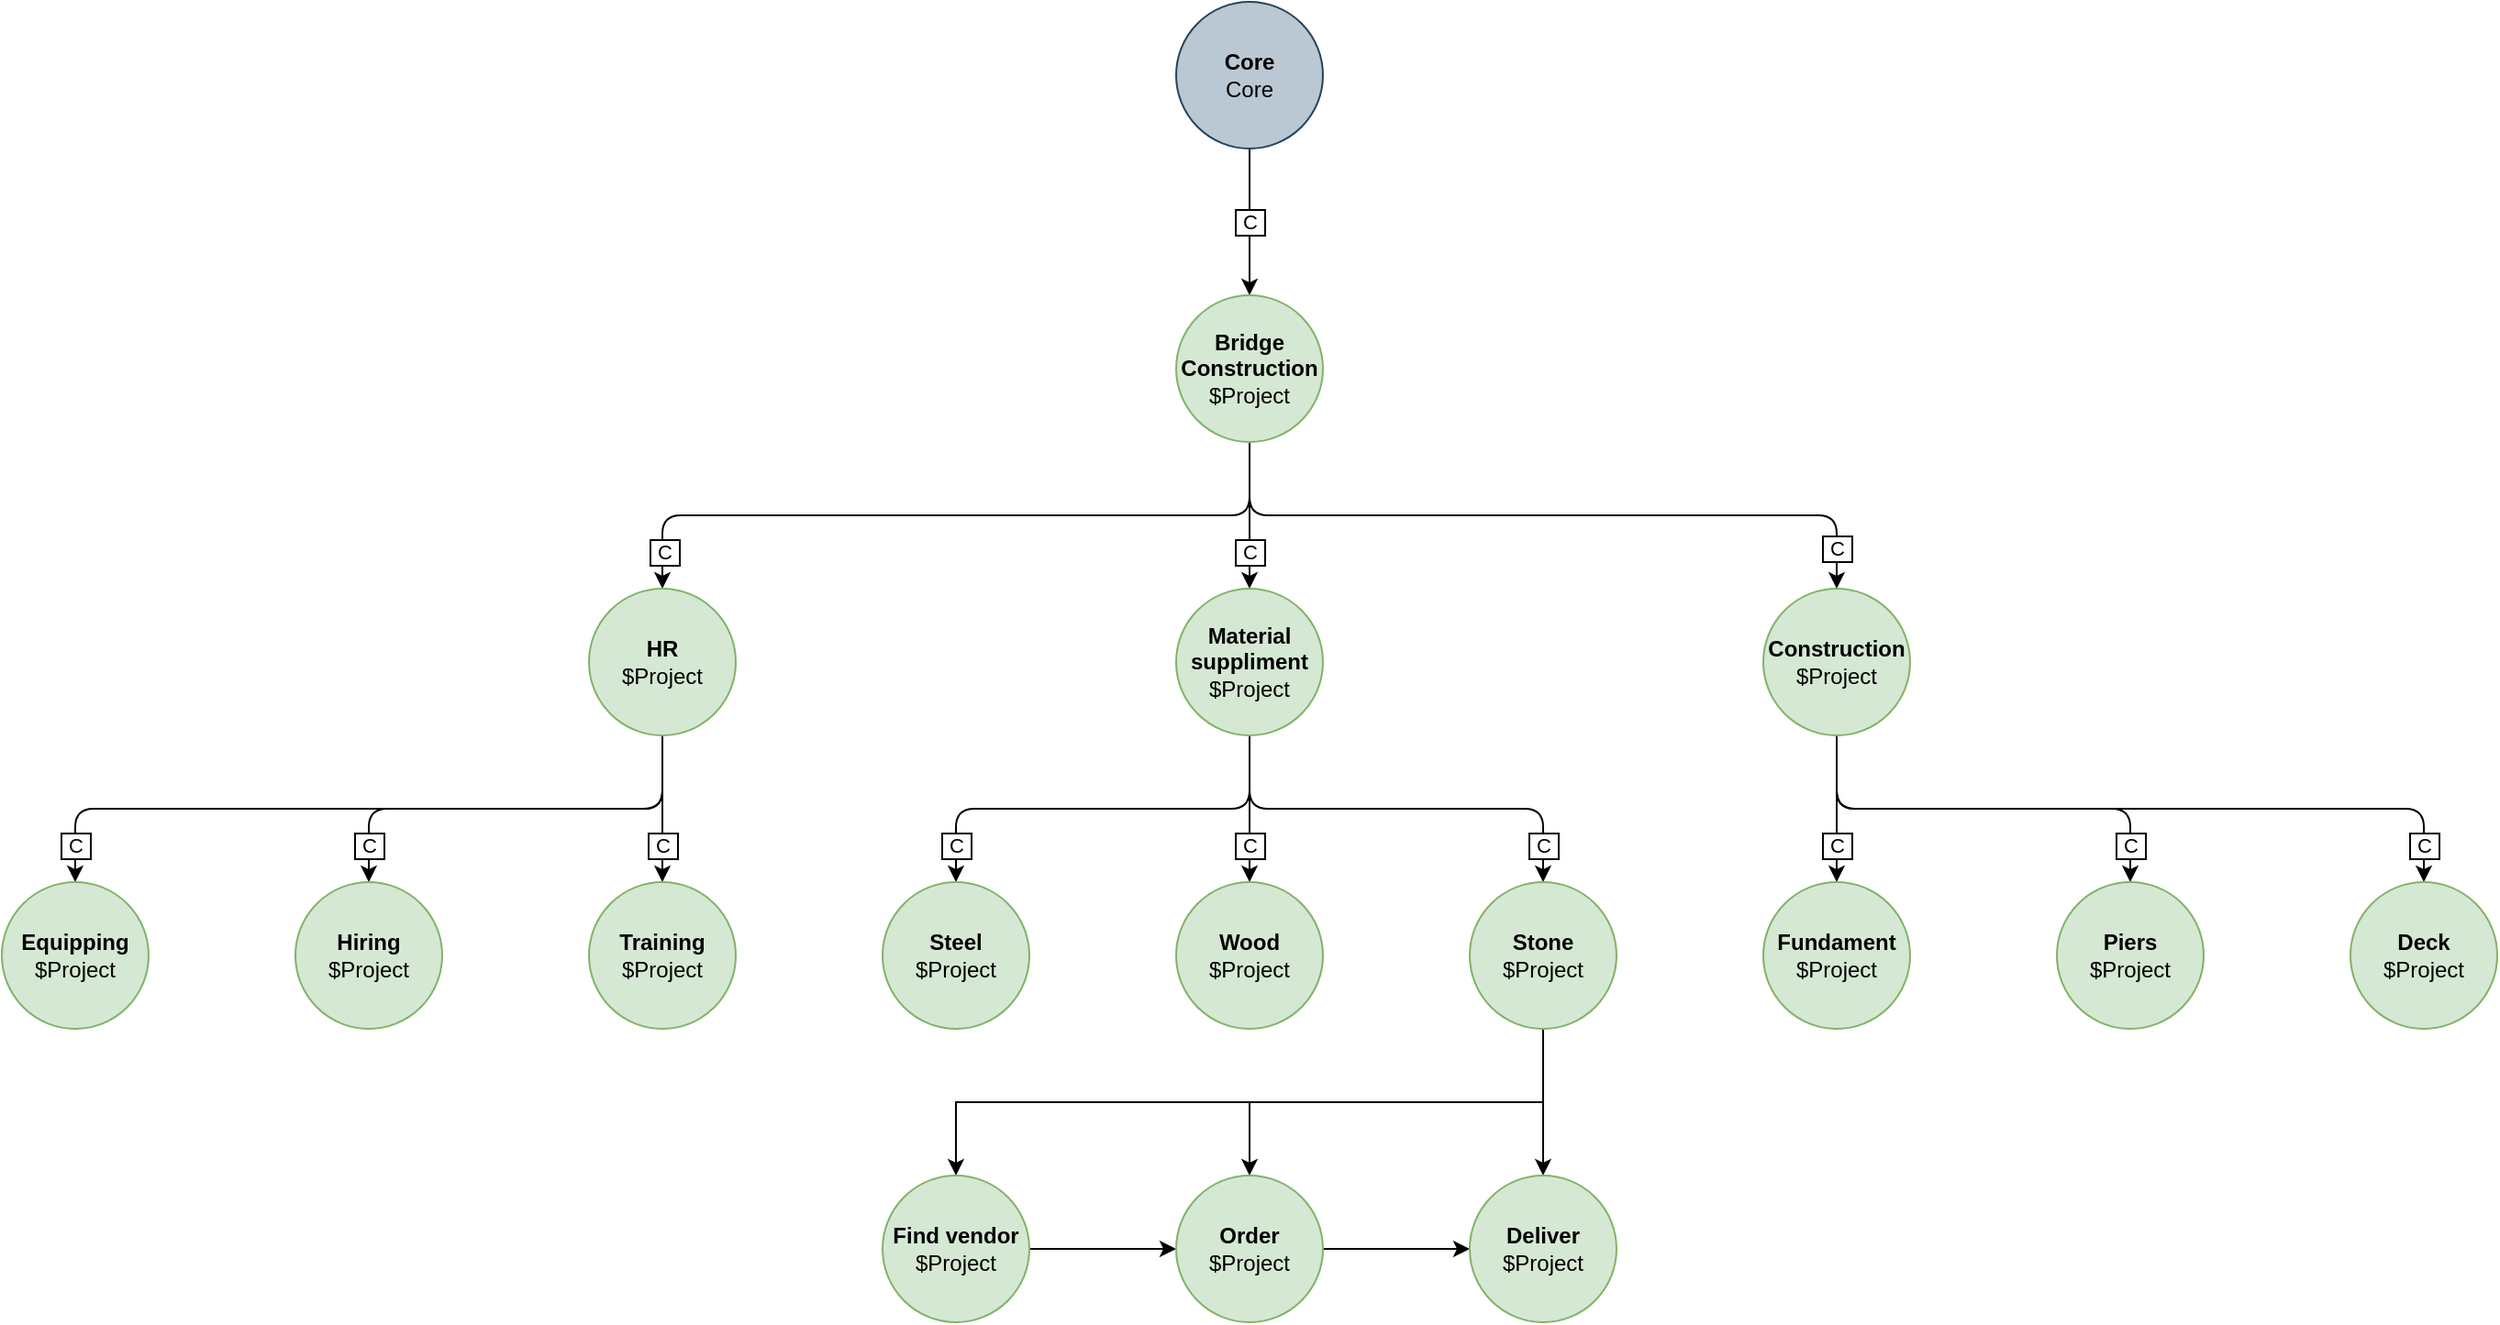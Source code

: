 <mxfile version="13.9.5" type="device" pages="4"><diagram name="Tree structure" id="3TPe8sr4HzH78JY0v0_O"><mxGraphModel dx="1268" dy="534" grid="1" gridSize="10" guides="1" tooltips="1" connect="1" arrows="1" fold="1" page="0" pageScale="1" pageWidth="1169" pageHeight="827" background="#ffffff" math="0" shadow="0"><root><mxCell id="1X0YBA5gEqu98EtcoL7u-0"/><mxCell id="1X0YBA5gEqu98EtcoL7u-1" parent="1X0YBA5gEqu98EtcoL7u-0"/><mxCell id="1X0YBA5gEqu98EtcoL7u-5" style="edgeStyle=orthogonalEdgeStyle;jumpStyle=gap;orthogonalLoop=1;jettySize=auto;html=1;exitX=0.5;exitY=1;exitDx=0;exitDy=0;entryX=0.5;entryY=0;entryDx=0;entryDy=0;shadow=0;" parent="1X0YBA5gEqu98EtcoL7u-1" source="1X0YBA5gEqu98EtcoL7u-9" target="1X0YBA5gEqu98EtcoL7u-25" edge="1"><mxGeometry relative="1" as="geometry"/></mxCell><mxCell id="1X0YBA5gEqu98EtcoL7u-6" value="&amp;nbsp;C&amp;nbsp;" style="edgeLabel;html=1;align=center;verticalAlign=middle;resizable=0;points=[];labelBorderColor=#000000;rounded=1;" parent="1X0YBA5gEqu98EtcoL7u-5" vertex="1" connectable="0"><mxGeometry x="0.762" y="-1" relative="1" as="geometry"><mxPoint x="1" y="-30.29" as="offset"/></mxGeometry></mxCell><mxCell id="1X0YBA5gEqu98EtcoL7u-9" value="&lt;b&gt;Core&lt;/b&gt;&lt;br&gt;Core" style="ellipse;whiteSpace=wrap;html=1;aspect=fixed;fillColor=#bac8d3;strokeColor=#23445d;rounded=1;" parent="1X0YBA5gEqu98EtcoL7u-1" vertex="1"><mxGeometry x="520" width="80" height="80" as="geometry"/></mxCell><mxCell id="1X0YBA5gEqu98EtcoL7u-13" style="edgeStyle=orthogonalEdgeStyle;orthogonalLoop=1;jettySize=auto;html=1;exitX=0.5;exitY=1;exitDx=0;exitDy=0;entryX=0.5;entryY=1;entryDx=0;entryDy=0;jumpStyle=arc;" parent="1X0YBA5gEqu98EtcoL7u-1" edge="1"><mxGeometry relative="1" as="geometry"><mxPoint x="400" y="-80" as="targetPoint"/><Array as="points"><mxPoint x="880" y="-20"/><mxPoint x="400" y="-20"/></Array></mxGeometry></mxCell><mxCell id="1X0YBA5gEqu98EtcoL7u-18" style="edgeStyle=orthogonalEdgeStyle;jumpStyle=arc;orthogonalLoop=1;jettySize=auto;html=1;exitX=0.5;exitY=1;exitDx=0;exitDy=0;entryX=0.5;entryY=1;entryDx=0;entryDy=0;shadow=0;" parent="1X0YBA5gEqu98EtcoL7u-1" edge="1"><mxGeometry relative="1" as="geometry"><Array as="points"><mxPoint x="1040" y="-20"/><mxPoint x="400" y="-20"/></Array><mxPoint x="400" y="-80" as="targetPoint"/></mxGeometry></mxCell><mxCell id="1X0YBA5gEqu98EtcoL7u-21" style="edgeStyle=orthogonalEdgeStyle;orthogonalLoop=1;jettySize=auto;html=1;exitX=0.5;exitY=1;exitDx=0;exitDy=0;entryX=0.5;entryY=0;entryDx=0;entryDy=0;jumpStyle=arc;" parent="1X0YBA5gEqu98EtcoL7u-1" source="1X0YBA5gEqu98EtcoL7u-25" target="1X0YBA5gEqu98EtcoL7u-63" edge="1"><mxGeometry relative="1" as="geometry"/></mxCell><mxCell id="1X0YBA5gEqu98EtcoL7u-22" value="&amp;nbsp;C&amp;nbsp;" style="edgeLabel;html=1;align=center;verticalAlign=middle;resizable=0;points=[];labelBorderColor=#000000;rounded=1;" parent="1X0YBA5gEqu98EtcoL7u-21" vertex="1" connectable="0"><mxGeometry x="-0.339" y="1" relative="1" as="geometry"><mxPoint x="-1" y="33.33" as="offset"/></mxGeometry></mxCell><mxCell id="1X0YBA5gEqu98EtcoL7u-23" style="edgeStyle=orthogonalEdgeStyle;jumpStyle=none;orthogonalLoop=1;jettySize=auto;html=1;entryX=0.5;entryY=0;entryDx=0;entryDy=0;strokeColor=#000000;exitX=0.5;exitY=1;exitDx=0;exitDy=0;" parent="1X0YBA5gEqu98EtcoL7u-1" source="1X0YBA5gEqu98EtcoL7u-25" target="1X0YBA5gEqu98EtcoL7u-68" edge="1"><mxGeometry relative="1" as="geometry"><mxPoint x="480" y="190" as="sourcePoint"/></mxGeometry></mxCell><mxCell id="1X0YBA5gEqu98EtcoL7u-24" value="&amp;nbsp;C&amp;nbsp;" style="edgeLabel;html=1;align=center;verticalAlign=middle;resizable=0;points=[];labelBorderColor=#000000;rounded=1;" parent="1X0YBA5gEqu98EtcoL7u-23" vertex="1" connectable="0"><mxGeometry x="-0.207" y="-5" relative="1" as="geometry"><mxPoint x="-201.18" y="25" as="offset"/></mxGeometry></mxCell><mxCell id="1X0YBA5gEqu98EtcoL7u-71" style="edgeStyle=orthogonalEdgeStyle;jumpStyle=arc;orthogonalLoop=1;jettySize=auto;html=1;exitX=0.5;exitY=1;exitDx=0;exitDy=0;entryX=0.5;entryY=0;entryDx=0;entryDy=0;strokeColor=#000000;" parent="1X0YBA5gEqu98EtcoL7u-1" source="1X0YBA5gEqu98EtcoL7u-25" target="1X0YBA5gEqu98EtcoL7u-70" edge="1"><mxGeometry relative="1" as="geometry"/></mxCell><mxCell id="1X0YBA5gEqu98EtcoL7u-72" value="&amp;nbsp;C&amp;nbsp;" style="edgeLabel;html=1;align=center;verticalAlign=middle;resizable=0;points=[];labelBackgroundColor=#ffffff;labelBorderColor=#000000;rounded=1;" parent="1X0YBA5gEqu98EtcoL7u-71" vertex="1" connectable="0"><mxGeometry x="0.796" y="-1" relative="1" as="geometry"><mxPoint x="0.97" y="16.55" as="offset"/></mxGeometry></mxCell><mxCell id="1X0YBA5gEqu98EtcoL7u-25" value="&lt;b&gt;Bridge&lt;/b&gt;&lt;br&gt;&lt;b&gt;Construction&lt;/b&gt;&lt;br&gt;$Project" style="ellipse;whiteSpace=wrap;html=1;aspect=fixed;fillColor=#d5e8d4;strokeColor=#82b366;rounded=1;" parent="1X0YBA5gEqu98EtcoL7u-1" vertex="1"><mxGeometry x="520" y="160" width="80" height="80" as="geometry"/></mxCell><mxCell id="1X0YBA5gEqu98EtcoL7u-83" style="edgeStyle=orthogonalEdgeStyle;jumpStyle=arc;orthogonalLoop=1;jettySize=auto;html=1;exitX=0.5;exitY=1;exitDx=0;exitDy=0;entryX=0.5;entryY=0;entryDx=0;entryDy=0;strokeColor=#000000;" parent="1X0YBA5gEqu98EtcoL7u-1" source="1X0YBA5gEqu98EtcoL7u-63" target="1X0YBA5gEqu98EtcoL7u-82" edge="1"><mxGeometry relative="1" as="geometry"/></mxCell><mxCell id="1X0YBA5gEqu98EtcoL7u-88" value="&amp;nbsp;C&amp;nbsp;" style="edgeLabel;html=1;align=center;verticalAlign=middle;resizable=0;points=[];labelBorderColor=#000000;rounded=1;" parent="1X0YBA5gEqu98EtcoL7u-83" vertex="1" connectable="0"><mxGeometry x="0.716" y="3" relative="1" as="geometry"><mxPoint x="-3" y="14.17" as="offset"/></mxGeometry></mxCell><mxCell id="1X0YBA5gEqu98EtcoL7u-86" style="edgeStyle=orthogonalEdgeStyle;jumpStyle=arc;orthogonalLoop=1;jettySize=auto;html=1;exitX=0.5;exitY=1;exitDx=0;exitDy=0;entryX=0.5;entryY=0;entryDx=0;entryDy=0;strokeColor=#000000;" parent="1X0YBA5gEqu98EtcoL7u-1" source="1X0YBA5gEqu98EtcoL7u-63" target="1X0YBA5gEqu98EtcoL7u-84" edge="1"><mxGeometry relative="1" as="geometry"/></mxCell><mxCell id="1X0YBA5gEqu98EtcoL7u-90" value="&amp;nbsp;C&amp;nbsp;" style="edgeLabel;html=1;align=center;verticalAlign=middle;resizable=0;points=[];labelBorderColor=#000000;rounded=1;" parent="1X0YBA5gEqu98EtcoL7u-86" vertex="1" connectable="0"><mxGeometry x="0.231" y="1" relative="1" as="geometry"><mxPoint x="-1" y="10.83" as="offset"/></mxGeometry></mxCell><mxCell id="1X0YBA5gEqu98EtcoL7u-87" style="edgeStyle=orthogonalEdgeStyle;jumpStyle=arc;orthogonalLoop=1;jettySize=auto;html=1;exitX=0.5;exitY=1;exitDx=0;exitDy=0;entryX=0.5;entryY=0;entryDx=0;entryDy=0;strokeColor=#000000;" parent="1X0YBA5gEqu98EtcoL7u-1" source="1X0YBA5gEqu98EtcoL7u-63" target="1X0YBA5gEqu98EtcoL7u-85" edge="1"><mxGeometry relative="1" as="geometry"/></mxCell><mxCell id="1X0YBA5gEqu98EtcoL7u-91" value="&amp;nbsp;C&amp;nbsp;" style="edgeLabel;html=1;align=center;verticalAlign=middle;resizable=0;points=[];labelBorderColor=#000000;rounded=1;" parent="1X0YBA5gEqu98EtcoL7u-87" vertex="1" connectable="0"><mxGeometry x="0.737" relative="1" as="geometry"><mxPoint y="11.67" as="offset"/></mxGeometry></mxCell><mxCell id="1X0YBA5gEqu98EtcoL7u-63" value="&lt;b&gt;Material&lt;br&gt;suppliment&lt;/b&gt;&lt;br&gt;$Project" style="ellipse;whiteSpace=wrap;html=1;aspect=fixed;fillColor=#d5e8d4;strokeColor=#82b366;rounded=1;" parent="1X0YBA5gEqu98EtcoL7u-1" vertex="1"><mxGeometry x="520" y="320" width="80" height="80" as="geometry"/></mxCell><mxCell id="1X0YBA5gEqu98EtcoL7u-74" style="edgeStyle=orthogonalEdgeStyle;jumpStyle=arc;orthogonalLoop=1;jettySize=auto;html=1;exitX=0.5;exitY=1;exitDx=0;exitDy=0;entryX=0.5;entryY=0;entryDx=0;entryDy=0;strokeColor=#000000;" parent="1X0YBA5gEqu98EtcoL7u-1" source="1X0YBA5gEqu98EtcoL7u-68" target="1X0YBA5gEqu98EtcoL7u-73" edge="1"><mxGeometry relative="1" as="geometry"/></mxCell><mxCell id="1X0YBA5gEqu98EtcoL7u-75" value="&amp;nbsp;C&amp;nbsp;" style="edgeLabel;html=1;align=center;verticalAlign=middle;resizable=0;points=[];labelBorderColor=#000000;rounded=1;" parent="1X0YBA5gEqu98EtcoL7u-74" vertex="1" connectable="0"><mxGeometry x="-0.258" y="4" relative="1" as="geometry"><mxPoint x="-111" y="16" as="offset"/></mxGeometry></mxCell><mxCell id="1X0YBA5gEqu98EtcoL7u-77" style="edgeStyle=orthogonalEdgeStyle;jumpStyle=arc;orthogonalLoop=1;jettySize=auto;html=1;exitX=0.5;exitY=1;exitDx=0;exitDy=0;entryX=0.5;entryY=0;entryDx=0;entryDy=0;strokeColor=#000000;" parent="1X0YBA5gEqu98EtcoL7u-1" source="1X0YBA5gEqu98EtcoL7u-68" target="1X0YBA5gEqu98EtcoL7u-76" edge="1"><mxGeometry relative="1" as="geometry"/></mxCell><mxCell id="1X0YBA5gEqu98EtcoL7u-78" value="&amp;nbsp;C&amp;nbsp;" style="edgeLabel;html=1;align=center;verticalAlign=middle;resizable=0;points=[];labelBorderColor=#000000;rounded=1;" parent="1X0YBA5gEqu98EtcoL7u-77" vertex="1" connectable="0"><mxGeometry x="0.242" y="-3" relative="1" as="geometry"><mxPoint x="3" y="10" as="offset"/></mxGeometry></mxCell><mxCell id="1X0YBA5gEqu98EtcoL7u-80" style="edgeStyle=orthogonalEdgeStyle;jumpStyle=arc;orthogonalLoop=1;jettySize=auto;html=1;exitX=0.5;exitY=1;exitDx=0;exitDy=0;entryX=0.5;entryY=0;entryDx=0;entryDy=0;strokeColor=#000000;" parent="1X0YBA5gEqu98EtcoL7u-1" source="1X0YBA5gEqu98EtcoL7u-68" target="1X0YBA5gEqu98EtcoL7u-79" edge="1"><mxGeometry relative="1" as="geometry"/></mxCell><mxCell id="1X0YBA5gEqu98EtcoL7u-81" value="&amp;nbsp;C&amp;nbsp;" style="edgeLabel;html=1;align=center;verticalAlign=middle;resizable=0;points=[];labelBorderColor=#000000;rounded=1;" parent="1X0YBA5gEqu98EtcoL7u-80" vertex="1" connectable="0"><mxGeometry x="0.848" relative="1" as="geometry"><mxPoint y="10" as="offset"/></mxGeometry></mxCell><mxCell id="1X0YBA5gEqu98EtcoL7u-68" value="&lt;b&gt;HR&lt;br&gt;&lt;/b&gt;$Project" style="ellipse;whiteSpace=wrap;html=1;aspect=fixed;fillColor=#d5e8d4;strokeColor=#82b366;rounded=1;" parent="1X0YBA5gEqu98EtcoL7u-1" vertex="1"><mxGeometry x="200" y="320" width="80" height="80" as="geometry"/></mxCell><mxCell id="1X0YBA5gEqu98EtcoL7u-95" style="edgeStyle=orthogonalEdgeStyle;jumpStyle=arc;orthogonalLoop=1;jettySize=auto;html=1;exitX=0.5;exitY=1;exitDx=0;exitDy=0;entryX=0.5;entryY=0;entryDx=0;entryDy=0;strokeColor=#000000;" parent="1X0YBA5gEqu98EtcoL7u-1" source="1X0YBA5gEqu98EtcoL7u-70" target="1X0YBA5gEqu98EtcoL7u-92" edge="1"><mxGeometry relative="1" as="geometry"/></mxCell><mxCell id="1X0YBA5gEqu98EtcoL7u-98" value="&amp;nbsp;C&amp;nbsp;" style="edgeLabel;html=1;align=center;verticalAlign=middle;resizable=0;points=[];labelBorderColor=#000000;" parent="1X0YBA5gEqu98EtcoL7u-95" vertex="1" connectable="0"><mxGeometry x="0.21" relative="1" as="geometry"><mxPoint y="11.67" as="offset"/></mxGeometry></mxCell><mxCell id="1X0YBA5gEqu98EtcoL7u-96" style="edgeStyle=orthogonalEdgeStyle;jumpStyle=arc;orthogonalLoop=1;jettySize=auto;html=1;exitX=0.5;exitY=1;exitDx=0;exitDy=0;entryX=0.5;entryY=0;entryDx=0;entryDy=0;strokeColor=#000000;" parent="1X0YBA5gEqu98EtcoL7u-1" source="1X0YBA5gEqu98EtcoL7u-70" target="1X0YBA5gEqu98EtcoL7u-93" edge="1"><mxGeometry relative="1" as="geometry"/></mxCell><mxCell id="1X0YBA5gEqu98EtcoL7u-99" value="&amp;nbsp;C&amp;nbsp;" style="edgeLabel;html=1;align=center;verticalAlign=middle;resizable=0;points=[];labelBorderColor=#000000;" parent="1X0YBA5gEqu98EtcoL7u-96" vertex="1" connectable="0"><mxGeometry x="0.75" y="2" relative="1" as="geometry"><mxPoint x="-2" y="10" as="offset"/></mxGeometry></mxCell><mxCell id="1X0YBA5gEqu98EtcoL7u-97" style="edgeStyle=orthogonalEdgeStyle;jumpStyle=arc;orthogonalLoop=1;jettySize=auto;html=1;exitX=0.5;exitY=1;exitDx=0;exitDy=0;entryX=0.5;entryY=0;entryDx=0;entryDy=0;strokeColor=#000000;" parent="1X0YBA5gEqu98EtcoL7u-1" source="1X0YBA5gEqu98EtcoL7u-70" target="1X0YBA5gEqu98EtcoL7u-94" edge="1"><mxGeometry relative="1" as="geometry"/></mxCell><mxCell id="1X0YBA5gEqu98EtcoL7u-100" value="&amp;nbsp;C&amp;nbsp;" style="edgeLabel;html=1;align=center;verticalAlign=middle;resizable=0;points=[];labelBorderColor=#000000;" parent="1X0YBA5gEqu98EtcoL7u-97" vertex="1" connectable="0"><mxGeometry x="0.846" y="2" relative="1" as="geometry"><mxPoint x="-2" y="10.83" as="offset"/></mxGeometry></mxCell><mxCell id="1X0YBA5gEqu98EtcoL7u-70" value="&lt;b&gt;Construction&lt;/b&gt;&lt;br&gt;$Project" style="ellipse;whiteSpace=wrap;html=1;aspect=fixed;fillColor=#d5e8d4;strokeColor=#82b366;rounded=1;" parent="1X0YBA5gEqu98EtcoL7u-1" vertex="1"><mxGeometry x="840" y="320" width="80" height="80" as="geometry"/></mxCell><mxCell id="1X0YBA5gEqu98EtcoL7u-73" value="&lt;b&gt;Hiring&lt;br&gt;&lt;/b&gt;$Project" style="ellipse;whiteSpace=wrap;html=1;aspect=fixed;fillColor=#d5e8d4;strokeColor=#82b366;rounded=1;" parent="1X0YBA5gEqu98EtcoL7u-1" vertex="1"><mxGeometry x="40" y="480" width="80" height="80" as="geometry"/></mxCell><mxCell id="1X0YBA5gEqu98EtcoL7u-76" value="&lt;b&gt;Training&lt;br&gt;&lt;/b&gt;$Project" style="ellipse;whiteSpace=wrap;html=1;aspect=fixed;fillColor=#d5e8d4;strokeColor=#82b366;rounded=1;" parent="1X0YBA5gEqu98EtcoL7u-1" vertex="1"><mxGeometry x="200" y="480" width="80" height="80" as="geometry"/></mxCell><mxCell id="1X0YBA5gEqu98EtcoL7u-79" value="&lt;b&gt;Equipping&lt;br&gt;&lt;/b&gt;$Project" style="ellipse;whiteSpace=wrap;html=1;aspect=fixed;fillColor=#d5e8d4;strokeColor=#82b366;rounded=1;" parent="1X0YBA5gEqu98EtcoL7u-1" vertex="1"><mxGeometry x="-120" y="480" width="80" height="80" as="geometry"/></mxCell><mxCell id="1X0YBA5gEqu98EtcoL7u-82" value="&lt;b&gt;Steel&lt;br&gt;&lt;/b&gt;$Project" style="ellipse;whiteSpace=wrap;html=1;aspect=fixed;fillColor=#d5e8d4;strokeColor=#82b366;rounded=1;" parent="1X0YBA5gEqu98EtcoL7u-1" vertex="1"><mxGeometry x="360" y="480" width="80" height="80" as="geometry"/></mxCell><mxCell id="1X0YBA5gEqu98EtcoL7u-84" value="&lt;b&gt;Wood&lt;br&gt;&lt;/b&gt;$Project" style="ellipse;whiteSpace=wrap;html=1;aspect=fixed;fillColor=#d5e8d4;strokeColor=#82b366;rounded=1;" parent="1X0YBA5gEqu98EtcoL7u-1" vertex="1"><mxGeometry x="520" y="480" width="80" height="80" as="geometry"/></mxCell><mxCell id="1X0YBA5gEqu98EtcoL7u-102" style="edgeStyle=orthogonalEdgeStyle;rounded=0;jumpStyle=arc;orthogonalLoop=1;jettySize=auto;html=1;exitX=0.5;exitY=1;exitDx=0;exitDy=0;entryX=0.5;entryY=0;entryDx=0;entryDy=0;strokeColor=#000000;" parent="1X0YBA5gEqu98EtcoL7u-1" source="1X0YBA5gEqu98EtcoL7u-85" target="1X0YBA5gEqu98EtcoL7u-101" edge="1"><mxGeometry relative="1" as="geometry"/></mxCell><mxCell id="1X0YBA5gEqu98EtcoL7u-109" style="edgeStyle=orthogonalEdgeStyle;rounded=0;jumpStyle=arc;orthogonalLoop=1;jettySize=auto;html=1;exitX=0.5;exitY=1;exitDx=0;exitDy=0;entryX=0.5;entryY=0;entryDx=0;entryDy=0;strokeColor=#000000;" parent="1X0YBA5gEqu98EtcoL7u-1" source="1X0YBA5gEqu98EtcoL7u-85" target="1X0YBA5gEqu98EtcoL7u-103" edge="1"><mxGeometry relative="1" as="geometry"/></mxCell><mxCell id="1X0YBA5gEqu98EtcoL7u-110" style="edgeStyle=orthogonalEdgeStyle;rounded=0;jumpStyle=arc;orthogonalLoop=1;jettySize=auto;html=1;exitX=0.5;exitY=1;exitDx=0;exitDy=0;entryX=0.5;entryY=0;entryDx=0;entryDy=0;strokeColor=#000000;" parent="1X0YBA5gEqu98EtcoL7u-1" source="1X0YBA5gEqu98EtcoL7u-85" target="1X0YBA5gEqu98EtcoL7u-104" edge="1"><mxGeometry relative="1" as="geometry"/></mxCell><mxCell id="1X0YBA5gEqu98EtcoL7u-85" value="&lt;b&gt;Stone&lt;br&gt;&lt;/b&gt;$Project" style="ellipse;whiteSpace=wrap;html=1;aspect=fixed;fillColor=#d5e8d4;strokeColor=#82b366;rounded=1;" parent="1X0YBA5gEqu98EtcoL7u-1" vertex="1"><mxGeometry x="680" y="480" width="80" height="80" as="geometry"/></mxCell><mxCell id="1X0YBA5gEqu98EtcoL7u-92" value="&lt;b&gt;Fundament&lt;br&gt;&lt;/b&gt;$Project" style="ellipse;whiteSpace=wrap;html=1;aspect=fixed;fillColor=#d5e8d4;strokeColor=#82b366;rounded=1;" parent="1X0YBA5gEqu98EtcoL7u-1" vertex="1"><mxGeometry x="840" y="480" width="80" height="80" as="geometry"/></mxCell><mxCell id="1X0YBA5gEqu98EtcoL7u-93" value="&lt;b&gt;Piers&lt;br&gt;&lt;/b&gt;$Project" style="ellipse;whiteSpace=wrap;html=1;aspect=fixed;fillColor=#d5e8d4;strokeColor=#82b366;rounded=1;" parent="1X0YBA5gEqu98EtcoL7u-1" vertex="1"><mxGeometry x="1000" y="480" width="80" height="80" as="geometry"/></mxCell><mxCell id="1X0YBA5gEqu98EtcoL7u-94" value="&lt;b&gt;Deck&lt;br&gt;&lt;/b&gt;$Project" style="ellipse;whiteSpace=wrap;html=1;aspect=fixed;fillColor=#d5e8d4;strokeColor=#82b366;rounded=1;" parent="1X0YBA5gEqu98EtcoL7u-1" vertex="1"><mxGeometry x="1160" y="480" width="80" height="80" as="geometry"/></mxCell><mxCell id="1X0YBA5gEqu98EtcoL7u-111" style="edgeStyle=orthogonalEdgeStyle;rounded=0;jumpStyle=arc;orthogonalLoop=1;jettySize=auto;html=1;exitX=1;exitY=0.5;exitDx=0;exitDy=0;entryX=0;entryY=0.5;entryDx=0;entryDy=0;strokeColor=#000000;" parent="1X0YBA5gEqu98EtcoL7u-1" source="1X0YBA5gEqu98EtcoL7u-101" target="1X0YBA5gEqu98EtcoL7u-103" edge="1"><mxGeometry relative="1" as="geometry"/></mxCell><mxCell id="1X0YBA5gEqu98EtcoL7u-101" value="&lt;b&gt;Find vendor&lt;br&gt;&lt;/b&gt;$Project" style="ellipse;whiteSpace=wrap;html=1;aspect=fixed;fillColor=#d5e8d4;strokeColor=#82b366;rounded=1;" parent="1X0YBA5gEqu98EtcoL7u-1" vertex="1"><mxGeometry x="360" y="640" width="80" height="80" as="geometry"/></mxCell><mxCell id="1X0YBA5gEqu98EtcoL7u-112" style="edgeStyle=orthogonalEdgeStyle;rounded=0;jumpStyle=arc;orthogonalLoop=1;jettySize=auto;html=1;exitX=1;exitY=0.5;exitDx=0;exitDy=0;entryX=0;entryY=0.5;entryDx=0;entryDy=0;strokeColor=#000000;" parent="1X0YBA5gEqu98EtcoL7u-1" source="1X0YBA5gEqu98EtcoL7u-103" target="1X0YBA5gEqu98EtcoL7u-104" edge="1"><mxGeometry relative="1" as="geometry"/></mxCell><mxCell id="1X0YBA5gEqu98EtcoL7u-103" value="&lt;b&gt;Order&lt;br&gt;&lt;/b&gt;$Project" style="ellipse;whiteSpace=wrap;html=1;aspect=fixed;fillColor=#d5e8d4;strokeColor=#82b366;rounded=1;" parent="1X0YBA5gEqu98EtcoL7u-1" vertex="1"><mxGeometry x="520" y="640" width="80" height="80" as="geometry"/></mxCell><mxCell id="1X0YBA5gEqu98EtcoL7u-104" value="&lt;b&gt;Deliver&lt;br&gt;&lt;/b&gt;$Project" style="ellipse;whiteSpace=wrap;html=1;aspect=fixed;fillColor=#d5e8d4;strokeColor=#82b366;rounded=1;" parent="1X0YBA5gEqu98EtcoL7u-1" vertex="1"><mxGeometry x="680" y="640" width="80" height="80" as="geometry"/></mxCell></root></mxGraphModel></diagram><diagram name="No Users" id="nnWj1W7Mx1SvpzxNP1aw"><mxGraphModel dx="1421" dy="1028" grid="1" gridSize="10" guides="1" tooltips="1" connect="1" arrows="1" fold="1" page="0" pageScale="1" pageWidth="1169" pageHeight="827" background="#ffffff" math="0" shadow="0"><root><mxCell id="xU7O2bRBgbfIqZjqFEcr-0"/><mxCell id="xU7O2bRBgbfIqZjqFEcr-1" parent="xU7O2bRBgbfIqZjqFEcr-0"/><mxCell id="j4CTM-Fz9D_6KGPll8BQ-16" style="edgeStyle=orthogonalEdgeStyle;jumpStyle=arc;orthogonalLoop=1;jettySize=auto;html=1;exitX=0;exitY=0.5;exitDx=0;exitDy=0;entryX=1;entryY=0.5;entryDx=0;entryDy=0;" parent="xU7O2bRBgbfIqZjqFEcr-1" source="eb_rGbHXJALWmzN5xvQG-0" target="TDBZ9C6p8T5K4bkN2K7Z-13" edge="1"><mxGeometry relative="1" as="geometry"><mxPoint x="450" y="250" as="targetPoint"/><Array as="points"><mxPoint x="500" y="200"/><mxPoint x="500" y="250"/><mxPoint x="460" y="250"/><mxPoint x="460" y="200"/></Array></mxGeometry></mxCell><mxCell id="xU7O2bRBgbfIqZjqFEcr-72" style="edgeStyle=orthogonalEdgeStyle;jumpStyle=gap;orthogonalLoop=1;jettySize=auto;html=1;exitX=1;exitY=0.5;exitDx=0;exitDy=0;entryX=0;entryY=0.5;entryDx=0;entryDy=0;shadow=0;" parent="xU7O2bRBgbfIqZjqFEcr-1" source="xU7O2bRBgbfIqZjqFEcr-2" target="xU7O2bRBgbfIqZjqFEcr-46" edge="1"><mxGeometry relative="1" as="geometry"/></mxCell><mxCell id="xU7O2bRBgbfIqZjqFEcr-73" value="&amp;nbsp;E&amp;nbsp;" style="edgeLabel;html=1;align=center;verticalAlign=middle;resizable=0;points=[];labelBorderColor=#000000;rounded=1;" parent="xU7O2bRBgbfIqZjqFEcr-72" vertex="1" connectable="0"><mxGeometry x="-0.764" y="3" relative="1" as="geometry"><mxPoint x="28" y="-158" as="offset"/></mxGeometry></mxCell><mxCell id="xU7O2bRBgbfIqZjqFEcr-74" style="edgeStyle=orthogonalEdgeStyle;jumpStyle=gap;orthogonalLoop=1;jettySize=auto;html=1;exitX=1;exitY=0.5;exitDx=0;exitDy=0;entryX=1;entryY=0.5;entryDx=0;entryDy=0;shadow=0;" parent="xU7O2bRBgbfIqZjqFEcr-1" source="xU7O2bRBgbfIqZjqFEcr-2" target="xU7O2bRBgbfIqZjqFEcr-8" edge="1"><mxGeometry relative="1" as="geometry"><Array as="points"><mxPoint x="480" y="-120"/><mxPoint x="480" y="-280"/></Array></mxGeometry></mxCell><mxCell id="xU7O2bRBgbfIqZjqFEcr-75" value="&amp;nbsp;E&amp;nbsp;" style="edgeLabel;html=1;align=center;verticalAlign=middle;resizable=0;points=[];labelBorderColor=#000000;rounded=1;" parent="xU7O2bRBgbfIqZjqFEcr-74" vertex="1" connectable="0"><mxGeometry x="-0.608" y="-2" relative="1" as="geometry"><mxPoint x="-18.03" y="-154.17" as="offset"/></mxGeometry></mxCell><mxCell id="xU7O2bRBgbfIqZjqFEcr-2" value="&lt;b&gt;Tree&lt;/b&gt;&lt;br&gt;Class" style="ellipse;whiteSpace=wrap;html=1;aspect=fixed;fillColor=#f5f5f5;strokeColor=#666666;fontColor=#333333;rounded=1;" parent="xU7O2bRBgbfIqZjqFEcr-1" vertex="1"><mxGeometry x="360" y="-160" width="80" height="80" as="geometry"/></mxCell><mxCell id="xU7O2bRBgbfIqZjqFEcr-76" style="edgeStyle=orthogonalEdgeStyle;jumpStyle=gap;orthogonalLoop=1;jettySize=auto;html=1;exitX=1;exitY=0.5;exitDx=0;exitDy=0;entryX=0;entryY=0.5;entryDx=0;entryDy=0;shadow=0;" parent="xU7O2bRBgbfIqZjqFEcr-1" source="xU7O2bRBgbfIqZjqFEcr-4" target="xU7O2bRBgbfIqZjqFEcr-8" edge="1"><mxGeometry relative="1" as="geometry"/></mxCell><mxCell id="xU7O2bRBgbfIqZjqFEcr-77" value="&amp;nbsp;E&amp;nbsp;" style="edgeLabel;html=1;align=center;verticalAlign=middle;resizable=0;points=[];labelBorderColor=#000000;rounded=1;" parent="xU7O2bRBgbfIqZjqFEcr-76" vertex="1" connectable="0"><mxGeometry x="-0.336" y="2" relative="1" as="geometry"><mxPoint x="13.14" y="2" as="offset"/></mxGeometry></mxCell><mxCell id="xU7O2bRBgbfIqZjqFEcr-8" value="&lt;b&gt;Leaf&lt;/b&gt;&lt;br&gt;Class" style="ellipse;whiteSpace=wrap;html=1;aspect=fixed;fillColor=#f5f5f5;strokeColor=#666666;fontColor=#333333;rounded=1;" parent="xU7O2bRBgbfIqZjqFEcr-1" vertex="1"><mxGeometry x="360" y="-320" width="80" height="80" as="geometry"/></mxCell><mxCell id="xU7O2bRBgbfIqZjqFEcr-52" style="edgeStyle=orthogonalEdgeStyle;jumpStyle=gap;orthogonalLoop=1;jettySize=auto;html=1;exitX=0.5;exitY=0;exitDx=0;exitDy=0;entryX=0.5;entryY=1;entryDx=0;entryDy=0;shadow=0;" parent="xU7O2bRBgbfIqZjqFEcr-1" source="xU7O2bRBgbfIqZjqFEcr-27" target="xU7O2bRBgbfIqZjqFEcr-46" edge="1"><mxGeometry relative="1" as="geometry"/></mxCell><mxCell id="xU7O2bRBgbfIqZjqFEcr-60" value="&amp;nbsp;D&amp;nbsp;" style="edgeLabel;html=1;align=center;verticalAlign=middle;resizable=0;points=[];labelBorderColor=#000000;rounded=1;" parent="xU7O2bRBgbfIqZjqFEcr-52" vertex="1" connectable="0"><mxGeometry x="0.804" relative="1" as="geometry"><mxPoint x="-1" y="-0.43" as="offset"/></mxGeometry></mxCell><mxCell id="xU7O2bRBgbfIqZjqFEcr-53" style="edgeStyle=orthogonalEdgeStyle;jumpStyle=gap;orthogonalLoop=1;jettySize=auto;html=1;exitX=0.5;exitY=0;exitDx=0;exitDy=0;entryX=0.5;entryY=1;entryDx=0;entryDy=0;shadow=0;" parent="xU7O2bRBgbfIqZjqFEcr-1" source="xU7O2bRBgbfIqZjqFEcr-27" target="xU7O2bRBgbfIqZjqFEcr-8" edge="1"><mxGeometry relative="1" as="geometry"><Array as="points"><mxPoint x="560" y="-200"/><mxPoint x="400" y="-200"/></Array></mxGeometry></mxCell><mxCell id="xU7O2bRBgbfIqZjqFEcr-61" value="&amp;nbsp;D&amp;nbsp;" style="edgeLabel;html=1;align=center;verticalAlign=middle;resizable=0;points=[];labelBorderColor=#000000;rounded=1;" parent="xU7O2bRBgbfIqZjqFEcr-53" vertex="1" connectable="0"><mxGeometry x="0.862" y="2" relative="1" as="geometry"><mxPoint x="1" y="-5.43" as="offset"/></mxGeometry></mxCell><mxCell id="xU7O2bRBgbfIqZjqFEcr-54" style="edgeStyle=orthogonalEdgeStyle;jumpStyle=gap;orthogonalLoop=1;jettySize=auto;html=1;exitX=0.5;exitY=0;exitDx=0;exitDy=0;entryX=0.5;entryY=1;entryDx=0;entryDy=0;shadow=0;" parent="xU7O2bRBgbfIqZjqFEcr-1" source="xU7O2bRBgbfIqZjqFEcr-27" target="xU7O2bRBgbfIqZjqFEcr-36" edge="1"><mxGeometry relative="1" as="geometry"><Array as="points"><mxPoint x="560" y="-200"/><mxPoint x="720" y="-200"/></Array></mxGeometry></mxCell><mxCell id="xU7O2bRBgbfIqZjqFEcr-63" value="&amp;nbsp;D&amp;nbsp;" style="edgeLabel;html=1;align=center;verticalAlign=middle;resizable=0;points=[];labelBorderColor=#000000;rounded=1;" parent="xU7O2bRBgbfIqZjqFEcr-54" vertex="1" connectable="0"><mxGeometry x="0.858" y="-5" relative="1" as="geometry"><mxPoint x="-5" y="-5.57" as="offset"/></mxGeometry></mxCell><mxCell id="xU7O2bRBgbfIqZjqFEcr-55" style="edgeStyle=orthogonalEdgeStyle;jumpStyle=gap;orthogonalLoop=1;jettySize=auto;html=1;exitX=0.5;exitY=0;exitDx=0;exitDy=0;entryX=0.5;entryY=0;entryDx=0;entryDy=0;shadow=0;" parent="xU7O2bRBgbfIqZjqFEcr-1" source="xU7O2bRBgbfIqZjqFEcr-27" target="xU7O2bRBgbfIqZjqFEcr-31" edge="1"><mxGeometry relative="1" as="geometry"><Array as="points"><mxPoint x="560" y="-200"/><mxPoint x="880" y="-200"/></Array></mxGeometry></mxCell><mxCell id="xU7O2bRBgbfIqZjqFEcr-64" value="&amp;nbsp;D&amp;nbsp;" style="edgeLabel;html=1;align=center;verticalAlign=middle;resizable=0;points=[];labelBorderColor=#000000;rounded=1;" parent="xU7O2bRBgbfIqZjqFEcr-55" vertex="1" connectable="0"><mxGeometry x="0.894" y="1" relative="1" as="geometry"><mxPoint x="-1" y="7.0" as="offset"/></mxGeometry></mxCell><mxCell id="xU7O2bRBgbfIqZjqFEcr-56" style="edgeStyle=orthogonalEdgeStyle;jumpStyle=gap;orthogonalLoop=1;jettySize=auto;html=1;exitX=0.5;exitY=0;exitDx=0;exitDy=0;entryX=0.5;entryY=0;entryDx=0;entryDy=0;shadow=0;" parent="xU7O2bRBgbfIqZjqFEcr-1" source="xU7O2bRBgbfIqZjqFEcr-27" target="xU7O2bRBgbfIqZjqFEcr-2" edge="1"><mxGeometry relative="1" as="geometry"><Array as="points"><mxPoint x="560" y="-200"/><mxPoint x="400" y="-200"/></Array></mxGeometry></mxCell><mxCell id="xU7O2bRBgbfIqZjqFEcr-67" value="&amp;nbsp;D&amp;nbsp;" style="edgeLabel;html=1;align=center;verticalAlign=middle;resizable=0;points=[];labelBorderColor=#000000;rounded=1;" parent="xU7O2bRBgbfIqZjqFEcr-56" vertex="1" connectable="0"><mxGeometry x="0.849" y="1" relative="1" as="geometry"><mxPoint x="-1" y="5.29" as="offset"/></mxGeometry></mxCell><mxCell id="xU7O2bRBgbfIqZjqFEcr-57" style="edgeStyle=orthogonalEdgeStyle;jumpStyle=gap;orthogonalLoop=1;jettySize=auto;html=1;exitX=0.5;exitY=0;exitDx=0;exitDy=0;entryX=0.5;entryY=1;entryDx=0;entryDy=0;shadow=0;" parent="xU7O2bRBgbfIqZjqFEcr-1" source="xU7O2bRBgbfIqZjqFEcr-27" target="xU7O2bRBgbfIqZjqFEcr-4" edge="1"><mxGeometry relative="1" as="geometry"><Array as="points"><mxPoint x="560" y="-200"/><mxPoint x="240" y="-200"/></Array></mxGeometry></mxCell><mxCell id="xU7O2bRBgbfIqZjqFEcr-62" value="&amp;nbsp;D&amp;nbsp;" style="edgeLabel;html=1;align=center;verticalAlign=middle;resizable=0;points=[];labelBorderColor=#000000;rounded=1;" parent="xU7O2bRBgbfIqZjqFEcr-57" vertex="1" connectable="0"><mxGeometry x="0.899" relative="1" as="geometry"><mxPoint y="-4.57" as="offset"/></mxGeometry></mxCell><mxCell id="xU7O2bRBgbfIqZjqFEcr-59" style="edgeStyle=orthogonalEdgeStyle;jumpStyle=gap;orthogonalLoop=1;jettySize=auto;html=1;exitX=0.5;exitY=0;exitDx=0;exitDy=0;entryX=0.5;entryY=1;entryDx=0;entryDy=0;shadow=0;" parent="xU7O2bRBgbfIqZjqFEcr-1" source="xU7O2bRBgbfIqZjqFEcr-27" target="xU7O2bRBgbfIqZjqFEcr-34" edge="1"><mxGeometry relative="1" as="geometry"><Array as="points"><mxPoint x="560" y="-200"/><mxPoint x="880" y="-200"/></Array></mxGeometry></mxCell><mxCell id="xU7O2bRBgbfIqZjqFEcr-65" value="&amp;nbsp;D&amp;nbsp;" style="edgeLabel;html=1;align=center;verticalAlign=middle;resizable=0;points=[];labelBorderColor=#000000;rounded=1;" parent="xU7O2bRBgbfIqZjqFEcr-59" vertex="1" connectable="0"><mxGeometry x="0.894" y="-1" relative="1" as="geometry"><mxPoint x="-1" y="-6" as="offset"/></mxGeometry></mxCell><mxCell id="xU7O2bRBgbfIqZjqFEcr-68" style="edgeStyle=orthogonalEdgeStyle;jumpStyle=gap;orthogonalLoop=1;jettySize=auto;html=1;exitX=0.5;exitY=0;exitDx=0;exitDy=0;entryX=1;entryY=0.5;entryDx=0;entryDy=0;shadow=0;" parent="xU7O2bRBgbfIqZjqFEcr-1" source="xU7O2bRBgbfIqZjqFEcr-27" target="xU7O2bRBgbfIqZjqFEcr-46" edge="1"><mxGeometry relative="1" as="geometry"><Array as="points"><mxPoint x="560" y="-200"/><mxPoint x="640" y="-200"/><mxPoint x="640" y="-280"/></Array></mxGeometry></mxCell><mxCell id="xU7O2bRBgbfIqZjqFEcr-69" value="&amp;nbsp;E&amp;nbsp;" style="edgeLabel;html=1;align=center;verticalAlign=middle;resizable=0;points=[];labelBorderColor=#000000;rounded=1;" parent="xU7O2bRBgbfIqZjqFEcr-68" vertex="1" connectable="0"><mxGeometry x="-0.668" y="-3" relative="1" as="geometry"><mxPoint x="-19" y="-280" as="offset"/></mxGeometry></mxCell><mxCell id="3lMM5yE51dApeYi3w7Z9-15" value="&amp;nbsp;E&amp;nbsp;" style="edgeLabel;html=1;align=center;verticalAlign=middle;resizable=0;points=[];labelBorderColor=#000000;rounded=1;" parent="xU7O2bRBgbfIqZjqFEcr-68" vertex="1" connectable="0"><mxGeometry x="0.663" y="1" relative="1" as="geometry"><mxPoint x="-19.03" y="-27.43" as="offset"/></mxGeometry></mxCell><mxCell id="eb_rGbHXJALWmzN5xvQG-1" style="edgeStyle=orthogonalEdgeStyle;jumpStyle=gap;orthogonalLoop=1;jettySize=auto;html=1;exitX=0.5;exitY=1;exitDx=0;exitDy=0;entryX=0.5;entryY=0;entryDx=0;entryDy=0;shadow=0;" parent="xU7O2bRBgbfIqZjqFEcr-1" source="xU7O2bRBgbfIqZjqFEcr-27" target="eb_rGbHXJALWmzN5xvQG-0" edge="1"><mxGeometry relative="1" as="geometry"/></mxCell><mxCell id="eb_rGbHXJALWmzN5xvQG-2" value="&amp;nbsp;C&amp;nbsp;" style="edgeLabel;html=1;align=center;verticalAlign=middle;resizable=0;points=[];labelBorderColor=#000000;rounded=1;" parent="eb_rGbHXJALWmzN5xvQG-1" vertex="1" connectable="0"><mxGeometry x="0.762" y="-1" relative="1" as="geometry"><mxPoint x="1" y="-30.29" as="offset"/></mxGeometry></mxCell><mxCell id="TDBZ9C6p8T5K4bkN2K7Z-3" style="edgeStyle=orthogonalEdgeStyle;orthogonalLoop=1;jettySize=auto;html=1;exitX=0.5;exitY=0;exitDx=0;exitDy=0;entryX=0.5;entryY=0;entryDx=0;entryDy=0;" parent="xU7O2bRBgbfIqZjqFEcr-1" source="xU7O2bRBgbfIqZjqFEcr-27" target="TDBZ9C6p8T5K4bkN2K7Z-0" edge="1"><mxGeometry relative="1" as="geometry"><Array as="points"><mxPoint x="560" y="-200"/><mxPoint x="240" y="-200"/></Array></mxGeometry></mxCell><mxCell id="TDBZ9C6p8T5K4bkN2K7Z-4" value="&amp;nbsp;D&amp;nbsp;" style="edgeLabel;html=1;align=center;verticalAlign=middle;resizable=0;points=[];labelBorderColor=#000000;rounded=1;" parent="TDBZ9C6p8T5K4bkN2K7Z-3" vertex="1" connectable="0"><mxGeometry x="0.894" y="-4" relative="1" as="geometry"><mxPoint x="3.97" y="4.66" as="offset"/></mxGeometry></mxCell><mxCell id="TDBZ9C6p8T5K4bkN2K7Z-7" style="edgeStyle=orthogonalEdgeStyle;orthogonalLoop=1;jettySize=auto;html=1;exitX=0.5;exitY=0;exitDx=0;exitDy=0;entryX=0.5;entryY=0;entryDx=0;entryDy=0;" parent="xU7O2bRBgbfIqZjqFEcr-1" source="xU7O2bRBgbfIqZjqFEcr-27" target="efWslJfX8cYklICqzjfP-0" edge="1"><mxGeometry relative="1" as="geometry"><Array as="points"><mxPoint x="560" y="-200"/><mxPoint x="1040" y="-200"/></Array></mxGeometry></mxCell><mxCell id="TDBZ9C6p8T5K4bkN2K7Z-8" value="&amp;nbsp;D&amp;nbsp;" style="edgeLabel;html=1;align=center;verticalAlign=middle;resizable=0;points=[];labelBorderColor=#000000;rounded=1;" parent="TDBZ9C6p8T5K4bkN2K7Z-7" vertex="1" connectable="0"><mxGeometry x="0.92" y="-1" relative="1" as="geometry"><mxPoint x="0.98" y="5.97" as="offset"/></mxGeometry></mxCell><mxCell id="TDBZ9C6p8T5K4bkN2K7Z-10" style="edgeStyle=orthogonalEdgeStyle;orthogonalLoop=1;jettySize=auto;html=1;exitX=1;exitY=0.5;exitDx=0;exitDy=0;entryX=0;entryY=0.5;entryDx=0;entryDy=0;" parent="xU7O2bRBgbfIqZjqFEcr-1" source="xU7O2bRBgbfIqZjqFEcr-27" target="TDBZ9C6p8T5K4bkN2K7Z-9" edge="1"><mxGeometry relative="1" as="geometry"/></mxCell><mxCell id="TDBZ9C6p8T5K4bkN2K7Z-11" value="&amp;nbsp;SERVES&amp;nbsp;" style="edgeLabel;html=1;align=center;verticalAlign=middle;resizable=0;points=[];labelBorderColor=#000000;rounded=1;" parent="TDBZ9C6p8T5K4bkN2K7Z-10" vertex="1" connectable="0"><mxGeometry x="-0.344" y="1" relative="1" as="geometry"><mxPoint x="9.79" as="offset"/></mxGeometry></mxCell><mxCell id="j4CTM-Fz9D_6KGPll8BQ-28" style="edgeStyle=orthogonalEdgeStyle;curved=0;rounded=1;sketch=0;orthogonalLoop=1;jettySize=auto;html=1;exitX=0.5;exitY=0;exitDx=0;exitDy=0;entryX=0.5;entryY=0;entryDx=0;entryDy=0;" parent="xU7O2bRBgbfIqZjqFEcr-1" source="xU7O2bRBgbfIqZjqFEcr-27" target="j4CTM-Fz9D_6KGPll8BQ-24" edge="1"><mxGeometry relative="1" as="geometry"><Array as="points"><mxPoint x="560" y="-200"/><mxPoint x="80" y="-200"/></Array></mxGeometry></mxCell><mxCell id="j4CTM-Fz9D_6KGPll8BQ-29" value="&amp;nbsp;D&amp;nbsp;" style="edgeLabel;html=1;align=center;verticalAlign=middle;resizable=0;points=[];labelBorderColor=#000000;" parent="j4CTM-Fz9D_6KGPll8BQ-28" vertex="1" connectable="0"><mxGeometry x="0.918" y="-1" relative="1" as="geometry"><mxPoint x="1" y="4.6" as="offset"/></mxGeometry></mxCell><mxCell id="xU7O2bRBgbfIqZjqFEcr-27" value="&lt;b&gt;Core&lt;/b&gt;&lt;br&gt;Core" style="ellipse;whiteSpace=wrap;html=1;aspect=fixed;fillColor=#bac8d3;strokeColor=#23445d;rounded=1;" parent="xU7O2bRBgbfIqZjqFEcr-1" vertex="1"><mxGeometry x="520" width="80" height="80" as="geometry"/></mxCell><mxCell id="j4CTM-Fz9D_6KGPll8BQ-6" style="edgeStyle=orthogonalEdgeStyle;orthogonalLoop=1;jettySize=auto;html=1;exitX=0.5;exitY=1;exitDx=0;exitDy=0;entryX=0.5;entryY=1;entryDx=0;entryDy=0;jumpStyle=arc;" parent="xU7O2bRBgbfIqZjqFEcr-1" source="xU7O2bRBgbfIqZjqFEcr-31" target="xU7O2bRBgbfIqZjqFEcr-2" edge="1"><mxGeometry relative="1" as="geometry"><Array as="points"><mxPoint x="880" y="-20"/><mxPoint x="400" y="-20"/></Array></mxGeometry></mxCell><mxCell id="xU7O2bRBgbfIqZjqFEcr-31" value="&lt;b&gt;Profile&lt;/b&gt;&lt;br&gt;Class" style="ellipse;whiteSpace=wrap;html=1;aspect=fixed;fillColor=#f5f5f5;strokeColor=#666666;fontColor=#333333;rounded=1;" parent="xU7O2bRBgbfIqZjqFEcr-1" vertex="1"><mxGeometry x="840" y="-160" width="80" height="80" as="geometry"/></mxCell><mxCell id="7WXN5CSYBRJjfl1jkls2-0" style="edgeStyle=orthogonalEdgeStyle;rounded=1;orthogonalLoop=1;jettySize=auto;html=1;exitX=1;exitY=0.5;exitDx=0;exitDy=0;entryX=1;entryY=0.5;entryDx=0;entryDy=0;jumpStyle=gap;" edge="1" parent="xU7O2bRBgbfIqZjqFEcr-1" source="xU7O2bRBgbfIqZjqFEcr-34" target="xU7O2bRBgbfIqZjqFEcr-31"><mxGeometry relative="1" as="geometry"><Array as="points"><mxPoint x="960" y="-280"/><mxPoint x="960" y="-120"/></Array></mxGeometry></mxCell><mxCell id="7WXN5CSYBRJjfl1jkls2-1" value="&amp;nbsp;E&amp;nbsp;" style="edgeLabel;html=1;align=center;verticalAlign=middle;resizable=0;points=[];labelBorderColor=#000000;" vertex="1" connectable="0" parent="7WXN5CSYBRJjfl1jkls2-0"><mxGeometry x="-0.386" y="5" relative="1" as="geometry"><mxPoint x="-5.06" y="88.88" as="offset"/></mxGeometry></mxCell><mxCell id="xU7O2bRBgbfIqZjqFEcr-34" value="&lt;b&gt;User&lt;/b&gt;&lt;br&gt;Class" style="ellipse;whiteSpace=wrap;html=1;aspect=fixed;fillColor=#f5f5f5;strokeColor=#666666;fontColor=#333333;rounded=1;" parent="xU7O2bRBgbfIqZjqFEcr-1" vertex="1"><mxGeometry x="840" y="-320" width="80" height="80" as="geometry"/></mxCell><mxCell id="xU7O2bRBgbfIqZjqFEcr-37" value="&lt;div&gt;&lt;b&gt;&amp;nbsp; &amp;nbsp;fields: &lt;/b&gt;name&lt;/div&gt;&lt;div&gt;&lt;span&gt;&lt;b&gt;&amp;nbsp; &amp;nbsp;edges&lt;/b&gt;&lt;/span&gt;&lt;/div&gt;&lt;span style=&quot;font-style: italic&quot;&gt;&amp;nbsp; &amp;nbsp; &amp;nbsp; &amp;nbsp;&lt;/span&gt;authenticator&lt;span style=&quot;font-style: italic&quot;&gt;:&amp;nbsp;&lt;/span&gt;&lt;span style=&quot;font-style: italic&quot;&gt;required&lt;/span&gt;" style="whiteSpace=wrap;html=1;align=left;rounded=1;" parent="xU7O2bRBgbfIqZjqFEcr-1" vertex="1"><mxGeometry x="880" y="-360" width="160" height="54" as="geometry"/></mxCell><mxCell id="xU7O2bRBgbfIqZjqFEcr-46" value="&lt;b&gt;Root&lt;/b&gt;&lt;br&gt;Class" style="ellipse;whiteSpace=wrap;html=1;aspect=fixed;fillColor=#f5f5f5;strokeColor=#666666;fontColor=#333333;rounded=1;" parent="xU7O2bRBgbfIqZjqFEcr-1" vertex="1"><mxGeometry x="520" y="-320" width="80" height="80" as="geometry"/></mxCell><mxCell id="xU7O2bRBgbfIqZjqFEcr-47" value="&lt;div&gt;&lt;span&gt;&lt;b&gt;&amp;nbsp; &amp;nbsp;edges&lt;/b&gt;&lt;/span&gt;&lt;/div&gt;&amp;nbsp; &amp;nbsp; &amp;nbsp; &amp;nbsp;parent: &lt;i&gt;in required&lt;br&gt;&lt;/i&gt;" style="whiteSpace=wrap;html=1;align=left;rounded=1;" parent="xU7O2bRBgbfIqZjqFEcr-1" vertex="1"><mxGeometry x="270" y="-360" width="135" height="48" as="geometry"/></mxCell><mxCell id="xU7O2bRBgbfIqZjqFEcr-36" value="&lt;b&gt;Account&lt;/b&gt;&lt;br&gt;Class" style="ellipse;whiteSpace=wrap;html=1;aspect=fixed;fillColor=#f5f5f5;strokeColor=#666666;fontColor=#333333;rounded=1;" parent="xU7O2bRBgbfIqZjqFEcr-1" vertex="1"><mxGeometry x="680" y="-320" width="80" height="80" as="geometry"/></mxCell><mxCell id="xU7O2bRBgbfIqZjqFEcr-3" value="&lt;b&gt;&amp;nbsp; &amp;nbsp;abstract&lt;/b&gt;: true&lt;div&gt;&lt;span&gt;&lt;b&gt;&amp;nbsp; &amp;nbsp;edges&lt;/b&gt;&lt;/span&gt;&lt;/div&gt;&amp;nbsp; &amp;nbsp; &amp;nbsp; &amp;nbsp;children: &lt;i&gt;out multiple&lt;/i&gt;" style="whiteSpace=wrap;html=1;align=left;rounded=1;" parent="xU7O2bRBgbfIqZjqFEcr-1" vertex="1"><mxGeometry x="450" y="-370" width="150" height="58" as="geometry"/></mxCell><mxCell id="xU7O2bRBgbfIqZjqFEcr-39" value="&lt;div&gt;&lt;b&gt;&amp;nbsp; &amp;nbsp;fields: &lt;/b&gt;email, password&lt;/div&gt;&lt;div&gt;&lt;span&gt;&lt;b&gt;&amp;nbsp; &amp;nbsp;edges&lt;/b&gt;&lt;/span&gt;&lt;/div&gt;&amp;nbsp; &amp;nbsp; &amp;nbsp; &amp;nbsp;authenticates: AUTH&lt;i&gt; out multiple&lt;/i&gt;" style="whiteSpace=wrap;html=1;align=left;rounded=1;" parent="xU7O2bRBgbfIqZjqFEcr-1" vertex="1"><mxGeometry x="630" y="-370" width="210" height="60" as="geometry"/></mxCell><mxCell id="efWslJfX8cYklICqzjfP-6" style="edgeStyle=orthogonalEdgeStyle;jumpStyle=arc;orthogonalLoop=1;jettySize=auto;html=1;exitX=0.5;exitY=1;exitDx=0;exitDy=0;entryX=0.5;entryY=1;entryDx=0;entryDy=0;shadow=0;" parent="xU7O2bRBgbfIqZjqFEcr-1" source="efWslJfX8cYklICqzjfP-0" target="xU7O2bRBgbfIqZjqFEcr-2" edge="1"><mxGeometry relative="1" as="geometry"><Array as="points"><mxPoint x="1040" y="-20"/><mxPoint x="400" y="-20"/></Array></mxGeometry></mxCell><mxCell id="efWslJfX8cYklICqzjfP-7" value="&amp;nbsp;E&amp;nbsp;" style="edgeLabel;html=1;align=center;verticalAlign=middle;resizable=0;points=[];labelBorderColor=#000000;rounded=1;" parent="efWslJfX8cYklICqzjfP-6" vertex="1" connectable="0"><mxGeometry x="0.863" y="4" relative="1" as="geometry"><mxPoint x="484" y="-14" as="offset"/></mxGeometry></mxCell><mxCell id="j4CTM-Fz9D_6KGPll8BQ-7" value="&amp;nbsp;E&amp;nbsp;" style="edgeLabel;html=1;align=center;verticalAlign=middle;resizable=0;points=[];labelBorderColor=#000000;rounded=1;" parent="efWslJfX8cYklICqzjfP-6" vertex="1" connectable="0"><mxGeometry x="0.863" y="4" relative="1" as="geometry"><mxPoint x="644.0" y="-14" as="offset"/></mxGeometry></mxCell><mxCell id="efWslJfX8cYklICqzjfP-0" value="&lt;b&gt;Project&lt;/b&gt;&lt;br&gt;Class" style="ellipse;whiteSpace=wrap;html=1;aspect=fixed;fillColor=#f5f5f5;strokeColor=#666666;fontColor=#333333;rounded=1;" parent="xU7O2bRBgbfIqZjqFEcr-1" vertex="1"><mxGeometry x="1000" y="-160" width="80" height="80" as="geometry"/></mxCell><mxCell id="efWslJfX8cYklICqzjfP-5" value="&lt;div&gt;&lt;b&gt;&amp;nbsp; &amp;nbsp;classifier:&amp;nbsp;&lt;/b&gt;&lt;span&gt;true&lt;/span&gt;&lt;br&gt;&lt;/div&gt;&lt;div&gt;&lt;b&gt;&amp;nbsp; &amp;nbsp;fields: &lt;/b&gt;name&lt;/div&gt;&lt;div&gt;&lt;span&gt;&lt;b&gt;&amp;nbsp; &amp;nbsp;edges&lt;/b&gt;&lt;/span&gt;&lt;/div&gt;&lt;span style=&quot;font-style: italic&quot;&gt;&amp;nbsp; &amp;nbsp; &amp;nbsp; &amp;nbsp;&lt;/span&gt;contracts&lt;span style=&quot;font-style: italic&quot;&gt;: &lt;/span&gt;HAS&amp;nbsp;&lt;span style=&quot;font-style: italic&quot;&gt;out multiple&lt;/span&gt;" style="whiteSpace=wrap;html=1;align=left;shadow=0;rounded=1;" parent="xU7O2bRBgbfIqZjqFEcr-1" vertex="1"><mxGeometry x="1070" y="-210" width="210" height="80" as="geometry"/></mxCell><mxCell id="3lMM5yE51dApeYi3w7Z9-11" style="edgeStyle=orthogonalEdgeStyle;jumpStyle=gap;orthogonalLoop=1;jettySize=auto;html=1;exitX=1;exitY=0.5;exitDx=0;exitDy=0;entryX=0;entryY=0.5;entryDx=0;entryDy=0;shadow=0;" parent="xU7O2bRBgbfIqZjqFEcr-1" source="eb_rGbHXJALWmzN5xvQG-0" target="3lMM5yE51dApeYi3w7Z9-10" edge="1"><mxGeometry relative="1" as="geometry"/></mxCell><mxCell id="3lMM5yE51dApeYi3w7Z9-12" value="&amp;nbsp;D&amp;nbsp;" style="edgeLabel;html=1;align=center;verticalAlign=middle;resizable=0;points=[];labelBorderColor=#000000;rounded=1;" parent="3lMM5yE51dApeYi3w7Z9-11" vertex="1" connectable="0"><mxGeometry x="-0.25" relative="1" as="geometry"><mxPoint x="8.71" y="1" as="offset"/></mxGeometry></mxCell><mxCell id="TDBZ9C6p8T5K4bkN2K7Z-14" style="edgeStyle=orthogonalEdgeStyle;orthogonalLoop=1;jettySize=auto;html=1;exitX=0;exitY=0.5;exitDx=0;exitDy=0;entryX=1;entryY=0.5;entryDx=0;entryDy=0;" parent="xU7O2bRBgbfIqZjqFEcr-1" source="eb_rGbHXJALWmzN5xvQG-0" target="TDBZ9C6p8T5K4bkN2K7Z-13" edge="1"><mxGeometry relative="1" as="geometry"/></mxCell><mxCell id="TDBZ9C6p8T5K4bkN2K7Z-15" value="&amp;nbsp;SERVES&amp;nbsp;" style="edgeLabel;html=1;align=center;verticalAlign=middle;resizable=0;points=[];labelBorderColor=#000000;rounded=1;" parent="TDBZ9C6p8T5K4bkN2K7Z-14" vertex="1" connectable="0"><mxGeometry x="-0.339" y="-1" relative="1" as="geometry"><mxPoint x="5.19" y="37" as="offset"/></mxGeometry></mxCell><mxCell id="j4CTM-Fz9D_6KGPll8BQ-17" value="&amp;nbsp;C&amp;nbsp;" style="edgeLabel;html=1;align=center;verticalAlign=middle;resizable=0;points=[];labelBorderColor=#000000;rounded=1;" parent="TDBZ9C6p8T5K4bkN2K7Z-14" vertex="1" connectable="0"><mxGeometry x="0.133" relative="1" as="geometry"><mxPoint x="5.24" as="offset"/></mxGeometry></mxCell><mxCell id="eb_rGbHXJALWmzN5xvQG-0" value="&lt;b&gt;Bridge&lt;/b&gt;&lt;br&gt;&lt;b&gt;Construction&lt;/b&gt;&lt;br&gt;$Project" style="ellipse;whiteSpace=wrap;html=1;aspect=fixed;fillColor=#d5e8d4;strokeColor=#82b366;rounded=1;" parent="xU7O2bRBgbfIqZjqFEcr-1" vertex="1"><mxGeometry x="520" y="160" width="80" height="80" as="geometry"/></mxCell><mxCell id="3lMM5yE51dApeYi3w7Z9-9" value="&amp;nbsp; &amp;nbsp;Programmatically all class &lt;br&gt;&amp;nbsp; &amp;nbsp;extend Controllable class&amp;nbsp; &amp;nbsp; &amp;nbsp; &amp;nbsp;which has the edge:&lt;br&gt;&amp;nbsp; &amp;nbsp;&quot;controls: C&lt;i&gt;&amp;nbsp;in multiple&quot;&lt;/i&gt;" style="whiteSpace=wrap;html=1;shadow=0;align=left;fillColor=#dae8fc;strokeColor=#6c8ebf;rounded=1;" parent="xU7O2bRBgbfIqZjqFEcr-1" vertex="1"><mxGeometry x="-70" y="20" width="160" height="80" as="geometry"/></mxCell><mxCell id="TDBZ9C6p8T5K4bkN2K7Z-0" value="&lt;b&gt;Client&lt;/b&gt;&lt;br&gt;Class" style="ellipse;whiteSpace=wrap;html=1;aspect=fixed;fillColor=#f5f5f5;strokeColor=#666666;fontColor=#333333;rounded=1;" parent="xU7O2bRBgbfIqZjqFEcr-1" vertex="1"><mxGeometry x="200" y="-160" width="80" height="80" as="geometry"/></mxCell><mxCell id="TDBZ9C6p8T5K4bkN2K7Z-9" value="&lt;b&gt;Core Web Frontend&lt;br&gt;&lt;/b&gt;$Client" style="ellipse;whiteSpace=wrap;html=1;aspect=fixed;fillColor=#d5e8d4;strokeColor=#82b366;rounded=1;" parent="xU7O2bRBgbfIqZjqFEcr-1" vertex="1"><mxGeometry x="680" width="80" height="80" as="geometry"/></mxCell><mxCell id="TDBZ9C6p8T5K4bkN2K7Z-12" value="&lt;div&gt;&lt;b&gt;&amp;nbsp; token: &lt;/b&gt;abc-123&lt;/div&gt;" style="whiteSpace=wrap;html=1;align=left;shadow=0;rounded=1;" parent="xU7O2bRBgbfIqZjqFEcr-1" vertex="1"><mxGeometry x="750" y="-10" width="100" height="30" as="geometry"/></mxCell><mxCell id="TDBZ9C6p8T5K4bkN2K7Z-13" value="&lt;b&gt;B. C. Web Frontend&lt;br&gt;&lt;/b&gt;$Client" style="ellipse;whiteSpace=wrap;html=1;aspect=fixed;fillColor=#d5e8d4;strokeColor=#82b366;rounded=1;" parent="xU7O2bRBgbfIqZjqFEcr-1" vertex="1"><mxGeometry x="360" y="160" width="80" height="80" as="geometry"/></mxCell><mxCell id="j4CTM-Fz9D_6KGPll8BQ-5" value="&lt;div&gt;&lt;b&gt;&amp;nbsp; &amp;nbsp;attach&lt;/b&gt;: $controls, $parent, $children&lt;/div&gt;&lt;div&gt;&lt;b&gt;&amp;nbsp; &amp;nbsp;fields:&amp;nbsp;&lt;/b&gt;&lt;span&gt;actions&lt;/span&gt;&lt;br&gt;&lt;/div&gt;&lt;div&gt;&lt;b&gt;&amp;nbsp; &amp;nbsp;edges&lt;/b&gt;&lt;/div&gt;&lt;div&gt;&amp;nbsp; &amp;nbsp; &amp;nbsp; &amp;nbsp;controls: C &lt;i&gt;out required&lt;/i&gt;&lt;/div&gt;&lt;span&gt;&amp;nbsp; &amp;nbsp; &amp;nbsp; &amp;nbsp;children: H&lt;br&gt;&lt;/span&gt;&lt;i&gt;&amp;nbsp; &amp;nbsp; &amp;nbsp; &amp;nbsp;&lt;/i&gt;parent: H&lt;br&gt;&lt;span style=&quot;font-style: italic&quot;&gt;&amp;nbsp; &amp;nbsp; &amp;nbsp; &amp;nbsp;&lt;/span&gt;&lt;span&gt;authenticator&lt;/span&gt;&lt;span style=&quot;font-style: italic&quot;&gt;:&amp;nbsp;&lt;/span&gt;&lt;span&gt;AUTH&lt;/span&gt;&lt;span style=&quot;font-style: italic&quot;&gt;&amp;nbsp;in multiple&lt;/span&gt;" style="shape=callout;whiteSpace=wrap;html=1;perimeter=calloutPerimeter;direction=west;base=22;position2=1;size=90;position=0.81;align=left;rounded=1;" parent="xU7O2bRBgbfIqZjqFEcr-1" vertex="1"><mxGeometry x="900" y="-100" width="220" height="210" as="geometry"/></mxCell><mxCell id="j4CTM-Fz9D_6KGPll8BQ-24" value="&lt;b&gt;ClientSetup&lt;/b&gt;&lt;br&gt;Class" style="ellipse;whiteSpace=wrap;html=1;aspect=fixed;fillColor=#f5f5f5;strokeColor=#666666;fontColor=#333333;rounded=1;" parent="xU7O2bRBgbfIqZjqFEcr-1" vertex="1"><mxGeometry x="40" y="-160" width="80" height="80" as="geometry"/></mxCell><mxCell id="j4CTM-Fz9D_6KGPll8BQ-25" value="&lt;div&gt;&lt;b&gt;&amp;nbsp; &amp;nbsp;fields:&amp;nbsp;&lt;/b&gt;token&lt;/div&gt;&lt;div&gt;&lt;b&gt;&amp;nbsp; &amp;nbsp;edges&lt;/b&gt;&lt;br&gt;&lt;/div&gt;&lt;span style=&quot;font-style: italic&quot;&gt;&amp;nbsp; &amp;nbsp; &amp;nbsp; &amp;nbsp;&lt;/span&gt;server&lt;span style=&quot;font-style: italic&quot;&gt;:&amp;nbsp;&lt;/span&gt;SERVES&amp;nbsp;&lt;i&gt;in&lt;/i&gt;&lt;br&gt;&amp;nbsp; &amp;nbsp; &amp;nbsp; &amp;nbsp;setups: HAS &lt;i&gt;out multiple&lt;/i&gt;" style="shape=callout;whiteSpace=wrap;html=1;perimeter=calloutPerimeter;direction=east;base=19;position2=1;size=90;position=0.71;align=left;rounded=1;" parent="xU7O2bRBgbfIqZjqFEcr-1" vertex="1"><mxGeometry x="40" y="-290" width="170" height="170" as="geometry"/></mxCell><mxCell id="xU7O2bRBgbfIqZjqFEcr-4" value="&lt;b&gt;Pipe&lt;/b&gt;&lt;br&gt;Class" style="ellipse;whiteSpace=wrap;html=1;aspect=fixed;fillColor=#f5f5f5;strokeColor=#666666;fontColor=#333333;rounded=1;" parent="xU7O2bRBgbfIqZjqFEcr-1" vertex="1"><mxGeometry x="200" y="-320" width="80" height="80" as="geometry"/></mxCell><mxCell id="xU7O2bRBgbfIqZjqFEcr-5" value="&lt;div&gt;&lt;span&gt;&lt;b&gt;&amp;nbsp; &amp;nbsp;edges&lt;/b&gt;&lt;/span&gt;&lt;/div&gt;&amp;nbsp; &amp;nbsp; &amp;nbsp; &amp;nbsp;child: &lt;i&gt;out&lt;/i&gt;&lt;i&gt;&lt;br&gt;&lt;/i&gt;" style="whiteSpace=wrap;html=1;align=left;rounded=1;" parent="xU7O2bRBgbfIqZjqFEcr-1" vertex="1"><mxGeometry x="150" y="-350" width="90" height="44" as="geometry"/></mxCell><mxCell id="j4CTM-Fz9D_6KGPll8BQ-30" value="&lt;div&gt;&lt;b&gt;&amp;nbsp; &amp;nbsp;fields:&lt;/b&gt; icons, panels, layouts&lt;/div&gt;&lt;div&gt;&lt;div&gt;&lt;b&gt;&amp;nbsp; &amp;nbsp;edges&lt;/b&gt;&lt;br&gt;&lt;/div&gt;&lt;span style=&quot;font-style: italic&quot;&gt;&amp;nbsp; &amp;nbsp; &amp;nbsp; &amp;nbsp;&lt;/span&gt;server&lt;span style=&quot;font-style: italic&quot;&gt;:&amp;nbsp;&lt;/span&gt;HAS&amp;nbsp;&lt;span style=&quot;font-style: italic&quot;&gt;in&lt;/span&gt;&lt;br&gt;&lt;/div&gt;" style="whiteSpace=wrap;html=1;align=left;rounded=1;" parent="xU7O2bRBgbfIqZjqFEcr-1" vertex="1"><mxGeometry x="-120" y="-100" width="180" height="65" as="geometry"/></mxCell><mxCell id="3lMM5yE51dApeYi3w7Z9-10" value="&lt;b&gt;Contract&lt;/b&gt;&lt;br&gt;Class" style="ellipse;whiteSpace=wrap;html=1;aspect=fixed;fillColor=#f5f5f5;strokeColor=#666666;fontColor=#333333;rounded=1;" parent="xU7O2bRBgbfIqZjqFEcr-1" vertex="1"><mxGeometry x="680" y="160" width="80" height="80" as="geometry"/></mxCell><mxCell id="3lMM5yE51dApeYi3w7Z9-13" value="&lt;div&gt;&lt;b&gt;&amp;nbsp; &amp;nbsp;fields: &lt;/b&gt;content, date&lt;/div&gt;&lt;div&gt;&lt;span&gt;&lt;b&gt;&amp;nbsp; &amp;nbsp;edges&lt;/b&gt;&lt;/span&gt;&lt;/div&gt;&lt;span style=&quot;font-style: italic&quot;&gt;&amp;nbsp; &amp;nbsp; &amp;nbsp; &amp;nbsp;&lt;/span&gt;signatures&lt;span style=&quot;font-style: italic&quot;&gt;: &lt;/span&gt;SIGNED&amp;nbsp;&lt;span style=&quot;font-style: italic&quot;&gt;in multiple&lt;/span&gt;" style="whiteSpace=wrap;html=1;align=left;shadow=0;rounded=1;" parent="xU7O2bRBgbfIqZjqFEcr-1" vertex="1"><mxGeometry x="740" y="120" width="200" height="60" as="geometry"/></mxCell></root></mxGraphModel></diagram><diagram name="No Classes" id="Ef-_AveE4cSgpqeL9ON3"><mxGraphModel dx="868" dy="934" grid="1" gridSize="10" guides="1" tooltips="1" connect="1" arrows="1" fold="1" page="0" pageScale="1" pageWidth="1169" pageHeight="827" background="#ffffff" math="0" shadow="0"><root><mxCell id="bunMNVmZjK9vJt21DJrI-0"/><mxCell id="bunMNVmZjK9vJt21DJrI-1" parent="bunMNVmZjK9vJt21DJrI-0"/><mxCell id="L2hV4bFUTM_RUelZYADL-19" style="edgeStyle=orthogonalEdgeStyle;orthogonalLoop=1;jettySize=auto;html=1;exitX=0.5;exitY=0;exitDx=0;exitDy=0;entryX=0.5;entryY=0;entryDx=0;entryDy=0;" parent="bunMNVmZjK9vJt21DJrI-1" source="bunMNVmZjK9vJt21DJrI-107" target="L2hV4bFUTM_RUelZYADL-18" edge="1"><mxGeometry relative="1" as="geometry"><Array as="points"><mxPoint x="720" y="280"/><mxPoint x="400" y="280"/></Array></mxGeometry></mxCell><mxCell id="L2hV4bFUTM_RUelZYADL-20" value="&amp;nbsp;H&amp;nbsp;" style="edgeLabel;html=1;align=center;verticalAlign=middle;resizable=0;points=[];labelBorderColor=#000000;" parent="L2hV4bFUTM_RUelZYADL-19" vertex="1" connectable="0"><mxGeometry x="-0.325" y="-1" relative="1" as="geometry"><mxPoint x="-145.11" y="0.97" as="offset"/></mxGeometry></mxCell><mxCell id="bunMNVmZjK9vJt21DJrI-2" style="edgeStyle=orthogonalEdgeStyle;orthogonalLoop=1;jettySize=auto;html=1;exitX=0;exitY=0.5;exitDx=0;exitDy=0;entryX=1;entryY=0.5;entryDx=0;entryDy=0;jumpStyle=arc;" parent="bunMNVmZjK9vJt21DJrI-1" source="bunMNVmZjK9vJt21DJrI-107" target="bunMNVmZjK9vJt21DJrI-75" edge="1"><mxGeometry relative="1" as="geometry"><Array as="points"><mxPoint x="640" y="360"/><mxPoint x="640" y="200"/></Array></mxGeometry></mxCell><mxCell id="bunMNVmZjK9vJt21DJrI-33" style="edgeStyle=orthogonalEdgeStyle;jumpStyle=gap;orthogonalLoop=1;jettySize=auto;html=1;exitX=0.5;exitY=1;exitDx=0;exitDy=0;entryX=0.5;entryY=0;entryDx=0;entryDy=0;shadow=0;" parent="bunMNVmZjK9vJt21DJrI-1" source="bunMNVmZjK9vJt21DJrI-43" target="bunMNVmZjK9vJt21DJrI-75" edge="1"><mxGeometry relative="1" as="geometry"/></mxCell><mxCell id="bunMNVmZjK9vJt21DJrI-34" value="&amp;nbsp;C&amp;nbsp;" style="edgeLabel;html=1;align=center;verticalAlign=middle;resizable=0;points=[];labelBorderColor=#000000;rounded=1;" parent="bunMNVmZjK9vJt21DJrI-33" vertex="1" connectable="0"><mxGeometry x="0.762" y="-1" relative="1" as="geometry"><mxPoint x="1" y="-30.29" as="offset"/></mxGeometry></mxCell><mxCell id="bunMNVmZjK9vJt21DJrI-39" style="edgeStyle=orthogonalEdgeStyle;orthogonalLoop=1;jettySize=auto;html=1;exitX=1;exitY=0.5;exitDx=0;exitDy=0;entryX=0;entryY=0.5;entryDx=0;entryDy=0;" parent="bunMNVmZjK9vJt21DJrI-1" source="bunMNVmZjK9vJt21DJrI-43" target="bunMNVmZjK9vJt21DJrI-86" edge="1"><mxGeometry relative="1" as="geometry"/></mxCell><mxCell id="bunMNVmZjK9vJt21DJrI-40" value="&amp;nbsp;SERVES&amp;nbsp;" style="edgeLabel;html=1;align=center;verticalAlign=middle;resizable=0;points=[];labelBorderColor=#000000;rounded=1;" parent="bunMNVmZjK9vJt21DJrI-39" vertex="1" connectable="0"><mxGeometry x="-0.344" y="1" relative="1" as="geometry"><mxPoint x="9.79" as="offset"/></mxGeometry></mxCell><mxCell id="bunMNVmZjK9vJt21DJrI-43" value="&lt;b&gt;Core&lt;/b&gt;&lt;br&gt;Core" style="ellipse;whiteSpace=wrap;html=1;aspect=fixed;fillColor=#bac8d3;strokeColor=#23445d;rounded=1;" parent="bunMNVmZjK9vJt21DJrI-1" vertex="1"><mxGeometry x="520" width="80" height="80" as="geometry"/></mxCell><mxCell id="bunMNVmZjK9vJt21DJrI-44" style="edgeStyle=none;orthogonalLoop=1;jettySize=auto;html=1;exitX=1;exitY=0.5;exitDx=0;exitDy=0;entryX=0;entryY=0.5;entryDx=0;entryDy=0;shadow=0;" parent="bunMNVmZjK9vJt21DJrI-1" source="bunMNVmZjK9vJt21DJrI-46" target="bunMNVmZjK9vJt21DJrI-43" edge="1"><mxGeometry relative="1" as="geometry"/></mxCell><mxCell id="bunMNVmZjK9vJt21DJrI-45" value="&amp;nbsp;C&amp;nbsp;" style="edgeLabel;html=1;align=center;verticalAlign=middle;resizable=0;points=[];labelBorderColor=#000000;rounded=1;" parent="bunMNVmZjK9vJt21DJrI-44" vertex="1" connectable="0"><mxGeometry x="-0.459" y="2" relative="1" as="geometry"><mxPoint x="17.29" y="3" as="offset"/></mxGeometry></mxCell><mxCell id="bunMNVmZjK9vJt21DJrI-46" value="&lt;b&gt;Core &lt;br&gt;Admin&lt;br&gt;&lt;/b&gt;$User" style="ellipse;whiteSpace=wrap;html=1;aspect=fixed;fillColor=#f8cecc;strokeColor=#b85450;rounded=1;" parent="bunMNVmZjK9vJt21DJrI-1" vertex="1"><mxGeometry x="360" width="80" height="80" as="geometry"/></mxCell><mxCell id="bunMNVmZjK9vJt21DJrI-47" style="edgeStyle=orthogonalEdgeStyle;orthogonalLoop=1;jettySize=auto;html=1;exitX=0.5;exitY=1;exitDx=0;exitDy=0;entryX=0.5;entryY=1;entryDx=0;entryDy=0;jumpStyle=arc;" parent="bunMNVmZjK9vJt21DJrI-1" edge="1"><mxGeometry relative="1" as="geometry"><mxPoint x="400" y="-80" as="targetPoint"/><Array as="points"><mxPoint x="880" y="-20"/><mxPoint x="400" y="-20"/></Array></mxGeometry></mxCell><mxCell id="bunMNVmZjK9vJt21DJrI-51" style="edgeStyle=orthogonalEdgeStyle;orthogonalLoop=1;jettySize=auto;html=1;exitX=1;exitY=0.5;exitDx=0;exitDy=0;entryX=0;entryY=0.5;entryDx=0;entryDy=0;shadow=0;" parent="bunMNVmZjK9vJt21DJrI-1" source="bunMNVmZjK9vJt21DJrI-53" target="bunMNVmZjK9vJt21DJrI-46" edge="1"><mxGeometry relative="1" as="geometry"/></mxCell><mxCell id="bunMNVmZjK9vJt21DJrI-52" value="&amp;nbsp;AUTH&amp;nbsp;" style="edgeLabel;html=1;align=center;verticalAlign=middle;resizable=0;points=[];labelBorderColor=#000000;rounded=1;" parent="bunMNVmZjK9vJt21DJrI-51" vertex="1" connectable="0"><mxGeometry x="-0.309" y="-1" relative="1" as="geometry"><mxPoint x="10.57" y="-2" as="offset"/></mxGeometry></mxCell><mxCell id="bunMNVmZjK9vJt21DJrI-53" value="&lt;b&gt;admin@core&lt;br&gt;&lt;/b&gt;$Account" style="ellipse;whiteSpace=wrap;html=1;aspect=fixed;fillColor=#d5e8d4;strokeColor=#82b366;rounded=1;" parent="bunMNVmZjK9vJt21DJrI-1" vertex="1"><mxGeometry x="200" width="80" height="80" as="geometry"/></mxCell><mxCell id="bunMNVmZjK9vJt21DJrI-54" value="&lt;div&gt;&lt;b&gt;&amp;nbsp; &amp;nbsp;email:&lt;/b&gt;&lt;span&gt; admin@core.graph&lt;/span&gt;&lt;br&gt;&lt;/div&gt;&lt;div&gt;&lt;b&gt;&amp;nbsp; &amp;nbsp;password: *&lt;/b&gt;&lt;/div&gt;" style="whiteSpace=wrap;html=1;align=left;rounded=1;" parent="bunMNVmZjK9vJt21DJrI-1" vertex="1"><mxGeometry x="70" y="-40" width="160" height="50" as="geometry"/></mxCell><mxCell id="bunMNVmZjK9vJt21DJrI-64" style="edgeStyle=orthogonalEdgeStyle;jumpStyle=arc;orthogonalLoop=1;jettySize=auto;html=1;exitX=0.5;exitY=1;exitDx=0;exitDy=0;entryX=0.5;entryY=1;entryDx=0;entryDy=0;shadow=0;" parent="bunMNVmZjK9vJt21DJrI-1" edge="1"><mxGeometry relative="1" as="geometry"><Array as="points"><mxPoint x="1040" y="-20"/><mxPoint x="400" y="-20"/></Array><mxPoint x="400" y="-80" as="targetPoint"/></mxGeometry></mxCell><mxCell id="L2hV4bFUTM_RUelZYADL-13" style="edgeStyle=orthogonalEdgeStyle;jumpStyle=arc;orthogonalLoop=1;jettySize=auto;html=1;exitX=1;exitY=0;exitDx=0;exitDy=0;entryX=0.5;entryY=0;entryDx=0;entryDy=0;" parent="bunMNVmZjK9vJt21DJrI-1" source="bunMNVmZjK9vJt21DJrI-75" target="bunMNVmZjK9vJt21DJrI-92" edge="1"><mxGeometry relative="1" as="geometry"><Array as="points"><mxPoint x="588" y="120"/><mxPoint x="1040" y="120"/></Array></mxGeometry></mxCell><mxCell id="L2hV4bFUTM_RUelZYADL-14" value="&amp;nbsp;SERVES&amp;nbsp;" style="edgeLabel;html=1;align=center;verticalAlign=middle;resizable=0;points=[];labelBorderColor=#000000;rounded=1;" parent="L2hV4bFUTM_RUelZYADL-13" vertex="1" connectable="0"><mxGeometry x="-0.518" y="-2" relative="1" as="geometry"><mxPoint x="-7.52" y="-2" as="offset"/></mxGeometry></mxCell><mxCell id="L2hV4bFUTM_RUelZYADL-16" style="edgeStyle=orthogonalEdgeStyle;orthogonalLoop=1;jettySize=auto;html=1;exitX=0.5;exitY=1;exitDx=0;exitDy=0;entryX=0.5;entryY=0;entryDx=0;entryDy=0;jumpStyle=arc;" parent="bunMNVmZjK9vJt21DJrI-1" source="bunMNVmZjK9vJt21DJrI-75" target="L2hV4bFUTM_RUelZYADL-15" edge="1"><mxGeometry relative="1" as="geometry"/></mxCell><mxCell id="L2hV4bFUTM_RUelZYADL-17" value="&amp;nbsp;C&amp;nbsp;" style="edgeLabel;html=1;align=center;verticalAlign=middle;resizable=0;points=[];labelBorderColor=#000000;rounded=1;" parent="L2hV4bFUTM_RUelZYADL-16" vertex="1" connectable="0"><mxGeometry x="-0.339" y="1" relative="1" as="geometry"><mxPoint x="-2" y="29.71" as="offset"/></mxGeometry></mxCell><mxCell id="L2hV4bFUTM_RUelZYADL-25" style="edgeStyle=orthogonalEdgeStyle;rounded=0;jumpStyle=none;orthogonalLoop=1;jettySize=auto;html=1;exitX=0;exitY=0.5;exitDx=0;exitDy=0;entryX=1;entryY=0.5;entryDx=0;entryDy=0;strokeColor=#000000;" parent="bunMNVmZjK9vJt21DJrI-1" source="bunMNVmZjK9vJt21DJrI-75" target="L2hV4bFUTM_RUelZYADL-24" edge="1"><mxGeometry relative="1" as="geometry"/></mxCell><mxCell id="L2hV4bFUTM_RUelZYADL-26" value="&amp;nbsp;C&amp;nbsp;" style="edgeLabel;html=1;align=center;verticalAlign=middle;resizable=0;points=[];labelBorderColor=#000000;" parent="L2hV4bFUTM_RUelZYADL-25" vertex="1" connectable="0"><mxGeometry x="-0.207" y="-5" relative="1" as="geometry"><mxPoint x="-41.14" y="5" as="offset"/></mxGeometry></mxCell><mxCell id="bunMNVmZjK9vJt21DJrI-75" value="&lt;b&gt;Bridge&lt;/b&gt;&lt;br&gt;&lt;b&gt;Construction&lt;/b&gt;&lt;br&gt;$Project" style="ellipse;whiteSpace=wrap;html=1;aspect=fixed;fillColor=#d5e8d4;strokeColor=#82b366;rounded=1;" parent="bunMNVmZjK9vJt21DJrI-1" vertex="1"><mxGeometry x="520" y="160" width="80" height="80" as="geometry"/></mxCell><mxCell id="bunMNVmZjK9vJt21DJrI-76" style="edgeStyle=orthogonalEdgeStyle;jumpStyle=arc;orthogonalLoop=1;jettySize=auto;html=1;exitX=0.5;exitY=0;exitDx=0;exitDy=0;entryX=0.5;entryY=1;entryDx=0;entryDy=0;" parent="bunMNVmZjK9vJt21DJrI-1" source="bunMNVmZjK9vJt21DJrI-98" target="bunMNVmZjK9vJt21DJrI-93" edge="1"><mxGeometry relative="1" as="geometry"><mxPoint x="1250" y="450" as="targetPoint"/></mxGeometry></mxCell><mxCell id="bunMNVmZjK9vJt21DJrI-77" value="&amp;nbsp;C&amp;nbsp;" style="edgeLabel;html=1;align=center;verticalAlign=middle;resizable=0;points=[];labelBorderColor=#000000;rounded=1;" parent="bunMNVmZjK9vJt21DJrI-76" vertex="1" connectable="0"><mxGeometry x="0.56" y="-3" relative="1" as="geometry"><mxPoint x="-3" y="22.38" as="offset"/></mxGeometry></mxCell><mxCell id="bunMNVmZjK9vJt21DJrI-81" style="edgeStyle=orthogonalEdgeStyle;jumpStyle=gap;orthogonalLoop=1;jettySize=auto;html=1;exitX=0;exitY=0.5;exitDx=0;exitDy=0;entryX=1;entryY=0.5;entryDx=0;entryDy=0;shadow=0;" parent="bunMNVmZjK9vJt21DJrI-1" source="bunMNVmZjK9vJt21DJrI-83" target="bunMNVmZjK9vJt21DJrI-80" edge="1"><mxGeometry relative="1" as="geometry"/></mxCell><mxCell id="bunMNVmZjK9vJt21DJrI-82" value="&amp;nbsp;AUTH&amp;nbsp;" style="edgeLabel;html=1;align=center;verticalAlign=middle;resizable=0;points=[];labelBorderColor=#000000;rounded=1;" parent="bunMNVmZjK9vJt21DJrI-81" vertex="1" connectable="0"><mxGeometry x="-0.236" y="-1" relative="1" as="geometry"><mxPoint x="-9.14" y="1" as="offset"/></mxGeometry></mxCell><mxCell id="bunMNVmZjK9vJt21DJrI-88" style="edgeStyle=orthogonalEdgeStyle;orthogonalLoop=1;jettySize=auto;html=1;exitX=0.5;exitY=1;exitDx=0;exitDy=0;entryX=0.5;entryY=0;entryDx=0;entryDy=0;" parent="bunMNVmZjK9vJt21DJrI-1" source="bunMNVmZjK9vJt21DJrI-92" target="bunMNVmZjK9vJt21DJrI-93" edge="1"><mxGeometry relative="1" as="geometry"/></mxCell><mxCell id="bunMNVmZjK9vJt21DJrI-89" value="&amp;nbsp;HAS&amp;nbsp;" style="edgeLabel;html=1;align=center;verticalAlign=middle;resizable=0;points=[];labelBorderColor=#000000;rounded=1;" parent="bunMNVmZjK9vJt21DJrI-88" vertex="1" connectable="0"><mxGeometry x="-0.291" y="-1" relative="1" as="geometry"><mxPoint x="115.21" y="13.97" as="offset"/></mxGeometry></mxCell><mxCell id="bunMNVmZjK9vJt21DJrI-90" style="edgeStyle=orthogonalEdgeStyle;jumpStyle=arc;orthogonalLoop=1;jettySize=auto;html=1;exitX=0.5;exitY=1;exitDx=0;exitDy=0;entryX=0.5;entryY=0;entryDx=0;entryDy=0;" parent="bunMNVmZjK9vJt21DJrI-1" source="bunMNVmZjK9vJt21DJrI-92" target="bunMNVmZjK9vJt21DJrI-97" edge="1"><mxGeometry relative="1" as="geometry"/></mxCell><mxCell id="bunMNVmZjK9vJt21DJrI-91" value="&amp;nbsp;HAS&amp;nbsp;" style="edgeLabel;html=1;align=center;verticalAlign=middle;resizable=0;points=[];labelBackgroundColor=#ffffff;labelBorderColor=#000000;rounded=1;" parent="bunMNVmZjK9vJt21DJrI-90" vertex="1" connectable="0"><mxGeometry x="-0.36" y="1" relative="1" as="geometry"><mxPoint x="-1" y="29.48" as="offset"/></mxGeometry></mxCell><mxCell id="bunMNVmZjK9vJt21DJrI-92" value="&lt;b&gt;B. C. Web Frontend&lt;br&gt;&lt;/b&gt;$Client" style="ellipse;whiteSpace=wrap;html=1;aspect=fixed;fillColor=#d5e8d4;strokeColor=#82b366;rounded=1;" parent="bunMNVmZjK9vJt21DJrI-1" vertex="1"><mxGeometry x="1000" y="160" width="80" height="80" as="geometry"/></mxCell><mxCell id="bunMNVmZjK9vJt21DJrI-93" value="&lt;b&gt;A. Admin's&lt;br&gt;App setup&lt;br&gt;&lt;/b&gt;$ClientSetup" style="ellipse;whiteSpace=wrap;html=1;aspect=fixed;fillColor=#d5e8d4;strokeColor=#82b366;rounded=1;" parent="bunMNVmZjK9vJt21DJrI-1" vertex="1"><mxGeometry x="1160" y="320" width="80" height="80" as="geometry"/></mxCell><mxCell id="bunMNVmZjK9vJt21DJrI-94" style="edgeStyle=orthogonalEdgeStyle;jumpStyle=gap;orthogonalLoop=1;jettySize=auto;html=1;exitX=0;exitY=0.5;exitDx=0;exitDy=0;entryX=1;entryY=0.5;entryDx=0;entryDy=0;shadow=0;" parent="bunMNVmZjK9vJt21DJrI-1" source="bunMNVmZjK9vJt21DJrI-80" target="bunMNVmZjK9vJt21DJrI-75" edge="1"><mxGeometry relative="1" as="geometry"><Array as="points"><mxPoint x="650" y="200"/><mxPoint x="650" y="200"/></Array></mxGeometry></mxCell><mxCell id="bunMNVmZjK9vJt21DJrI-95" value="&amp;nbsp;C&amp;nbsp;" style="edgeLabel;html=1;align=center;verticalAlign=middle;resizable=0;points=[];labelBorderColor=#000000;rounded=1;" parent="bunMNVmZjK9vJt21DJrI-94" vertex="1" connectable="0"><mxGeometry x="-0.293" relative="1" as="geometry"><mxPoint x="-11.9" y="39.97" as="offset"/></mxGeometry></mxCell><mxCell id="L2hV4bFUTM_RUelZYADL-0" value="&amp;nbsp;C&amp;nbsp;" style="edgeLabel;html=1;align=center;verticalAlign=middle;resizable=0;points=[];labelBorderColor=#000000;rounded=1;" parent="bunMNVmZjK9vJt21DJrI-94" vertex="1" connectable="0"><mxGeometry x="-0.25" y="2" relative="1" as="geometry"><mxPoint y="-2.02" as="offset"/></mxGeometry></mxCell><mxCell id="bunMNVmZjK9vJt21DJrI-97" value="&lt;b&gt;J. W.'s&lt;br&gt;App setup&lt;br&gt;&lt;/b&gt;$ClientSetup" style="ellipse;whiteSpace=wrap;html=1;aspect=fixed;fillColor=#d5e8d4;strokeColor=#82b366;rounded=1;" parent="bunMNVmZjK9vJt21DJrI-1" vertex="1"><mxGeometry x="1000" y="320" width="80" height="80" as="geometry"/></mxCell><mxCell id="bunMNVmZjK9vJt21DJrI-98" value="&lt;br&gt;$Profile" style="ellipse;whiteSpace=wrap;html=1;aspect=fixed;fillColor=#f8cecc;strokeColor=#b85450;rounded=1;" parent="bunMNVmZjK9vJt21DJrI-1" vertex="1"><mxGeometry x="1160" y="480" width="80" height="80" as="geometry"/></mxCell><mxCell id="bunMNVmZjK9vJt21DJrI-100" value="&lt;div&gt;&lt;b&gt;&amp;nbsp; &amp;nbsp;actions:&lt;/b&gt;&lt;span&gt;&amp;nbsp;[&lt;/span&gt;&lt;br&gt;&lt;/div&gt;&amp;nbsp; &amp;nbsp; &amp;nbsp; &amp;nbsp;crud_C→ClientSetup&lt;div&gt;&amp;nbsp; &amp;nbsp;]&lt;/div&gt;" style="whiteSpace=wrap;html=1;align=left;rounded=1;" parent="bunMNVmZjK9vJt21DJrI-1" vertex="1"><mxGeometry x="1220" y="440" width="150" height="60" as="geometry"/></mxCell><mxCell id="bunMNVmZjK9vJt21DJrI-101" value="&lt;div&gt;&lt;b&gt;&amp;nbsp; &amp;nbsp;name:&lt;/b&gt;&amp;nbsp;Core Administrator&lt;br&gt;&lt;/div&gt;&lt;div&gt;&lt;b&gt;&amp;nbsp; &amp;nbsp;actions:&amp;nbsp;&lt;/b&gt;[crud_*]&lt;/div&gt;" style="shape=callout;whiteSpace=wrap;html=1;perimeter=calloutPerimeter;direction=west;base=20;position2=0.05;size=30;position=0.12;align=left;rounded=1;" parent="bunMNVmZjK9vJt21DJrI-1" vertex="1"><mxGeometry x="240" y="70" width="165" height="80" as="geometry"/></mxCell><mxCell id="L2hV4bFUTM_RUelZYADL-11" style="edgeStyle=orthogonalEdgeStyle;jumpStyle=arc;orthogonalLoop=1;jettySize=auto;html=1;exitX=0;exitY=0.5;exitDx=0;exitDy=0;entryX=0.5;entryY=1;entryDx=0;entryDy=0;" parent="bunMNVmZjK9vJt21DJrI-1" source="bunMNVmZjK9vJt21DJrI-107" target="bunMNVmZjK9vJt21DJrI-98" edge="1"><mxGeometry relative="1" as="geometry"><Array as="points"><mxPoint x="640" y="360"/><mxPoint x="640" y="600"/><mxPoint x="1200" y="600"/></Array></mxGeometry></mxCell><mxCell id="L2hV4bFUTM_RUelZYADL-12" value="&amp;nbsp;H&amp;nbsp;" style="edgeLabel;html=1;align=center;verticalAlign=middle;resizable=0;points=[];labelBorderColor=#000000;rounded=1;" parent="L2hV4bFUTM_RUelZYADL-11" vertex="1" connectable="0"><mxGeometry x="0.134" y="1" relative="1" as="geometry"><mxPoint x="-221.38" y="-119.03" as="offset"/></mxGeometry></mxCell><mxCell id="bunMNVmZjK9vJt21DJrI-107" value="&lt;b&gt;John Worker&lt;/b&gt;&lt;br&gt;$User" style="ellipse;whiteSpace=wrap;html=1;aspect=fixed;fillColor=#f8cecc;strokeColor=#b85450;rounded=1;" parent="bunMNVmZjK9vJt21DJrI-1" vertex="1"><mxGeometry x="680" y="320" width="80" height="80" as="geometry"/></mxCell><mxCell id="L2hV4bFUTM_RUelZYADL-2" style="edgeStyle=orthogonalEdgeStyle;orthogonalLoop=1;jettySize=auto;html=1;exitX=0;exitY=0.5;exitDx=0;exitDy=0;entryX=1;entryY=0.5;entryDx=0;entryDy=0;" parent="bunMNVmZjK9vJt21DJrI-1" source="L2hV4bFUTM_RUelZYADL-1" target="bunMNVmZjK9vJt21DJrI-107" edge="1"><mxGeometry relative="1" as="geometry"/></mxCell><mxCell id="L2hV4bFUTM_RUelZYADL-3" value="&amp;nbsp;AUTH&amp;nbsp;" style="edgeLabel;html=1;align=center;verticalAlign=middle;resizable=0;points=[];labelBorderColor=#000000;rounded=1;" parent="L2hV4bFUTM_RUelZYADL-2" vertex="1" connectable="0"><mxGeometry x="0.15" y="1" relative="1" as="geometry"><mxPoint x="6.29" y="-1" as="offset"/></mxGeometry></mxCell><mxCell id="L2hV4bFUTM_RUelZYADL-1" value="&lt;b&gt;jw@bc&lt;br&gt;&lt;/b&gt;$Account" style="ellipse;whiteSpace=wrap;html=1;aspect=fixed;fillColor=#d5e8d4;strokeColor=#82b366;rounded=1;" parent="bunMNVmZjK9vJt21DJrI-1" vertex="1"><mxGeometry x="840" y="320" width="80" height="80" as="geometry"/></mxCell><mxCell id="L2hV4bFUTM_RUelZYADL-4" value="&lt;div&gt;&lt;b&gt;&amp;nbsp; &amp;nbsp;actions:&lt;/b&gt;&lt;span&gt;&amp;nbsp;[&lt;/span&gt;&lt;span&gt;]&lt;/span&gt;&lt;/div&gt;" style="shape=callout;whiteSpace=wrap;html=1;perimeter=calloutPerimeter;direction=east;base=20;position2=0;size=30;position=0.13;align=left;rounded=1;" parent="bunMNVmZjK9vJt21DJrI-1" vertex="1"><mxGeometry x="740" y="270" width="80" height="70" as="geometry"/></mxCell><mxCell id="L2hV4bFUTM_RUelZYADL-9" style="edgeStyle=orthogonalEdgeStyle;orthogonalLoop=1;jettySize=auto;html=1;exitX=0;exitY=0.5;exitDx=0;exitDy=0;entryX=0.5;entryY=1;entryDx=0;entryDy=0;jumpStyle=arc;" parent="bunMNVmZjK9vJt21DJrI-1" source="bunMNVmZjK9vJt21DJrI-80" target="L2hV4bFUTM_RUelZYADL-5" edge="1"><mxGeometry relative="1" as="geometry"><Array as="points"><mxPoint x="660" y="200"/><mxPoint x="660" y="580"/><mxPoint x="1040" y="580"/></Array></mxGeometry></mxCell><mxCell id="L2hV4bFUTM_RUelZYADL-10" value="&amp;nbsp;H&amp;nbsp;" style="edgeLabel;html=1;align=center;verticalAlign=middle;resizable=0;points=[];labelBorderColor=#000000;rounded=1;" parent="L2hV4bFUTM_RUelZYADL-9" vertex="1" connectable="0"><mxGeometry x="0.475" y="-2" relative="1" as="geometry"><mxPoint x="-189.66" y="-102.03" as="offset"/></mxGeometry></mxCell><mxCell id="bunMNVmZjK9vJt21DJrI-80" value="&lt;b&gt;A. Admin&lt;/b&gt;&lt;br&gt;$User" style="ellipse;whiteSpace=wrap;html=1;aspect=fixed;fillColor=#f8cecc;strokeColor=#b85450;rounded=1;" parent="bunMNVmZjK9vJt21DJrI-1" vertex="1"><mxGeometry x="680" y="160" width="80" height="80" as="geometry"/></mxCell><mxCell id="bunMNVmZjK9vJt21DJrI-99" value="&lt;div&gt;&lt;b&gt;&amp;nbsp; &amp;nbsp;label&lt;/b&gt;: User, Profile, Tree, Root, Leaf&lt;/div&gt;&lt;div&gt;&lt;b&gt;&amp;nbsp; &amp;nbsp;name:&lt;/b&gt;&amp;nbsp;B. C. Administrator&lt;br&gt;&lt;/div&gt;&lt;div&gt;&lt;b&gt;&amp;nbsp; &amp;nbsp;actions:&lt;/b&gt;&amp;nbsp;[&lt;/div&gt;&lt;div&gt;&amp;nbsp; &amp;nbsp; &amp;nbsp; &amp;nbsp;crud_*→*,&lt;/div&gt;&lt;div&gt;&amp;nbsp; &amp;nbsp; &amp;nbsp; &amp;nbsp;crud_C&lt;span&gt;←&lt;/span&gt;&lt;span&gt;User&lt;/span&gt;&lt;/div&gt;&lt;div&gt;&lt;span&gt;&amp;nbsp; &amp;nbsp;]&lt;/span&gt;&lt;/div&gt;" style="shape=callout;whiteSpace=wrap;html=1;perimeter=calloutPerimeter;direction=east;base=20;position2=0;size=40;position=0.09;align=left;rounded=1;" parent="bunMNVmZjK9vJt21DJrI-1" vertex="1"><mxGeometry x="750" y="60" width="220" height="140" as="geometry"/></mxCell><mxCell id="bunMNVmZjK9vJt21DJrI-83" value="&lt;b&gt;admin@bc&lt;br&gt;&lt;/b&gt;$Account" style="ellipse;whiteSpace=wrap;html=1;aspect=fixed;fillColor=#d5e8d4;strokeColor=#82b366;rounded=1;" parent="bunMNVmZjK9vJt21DJrI-1" vertex="1"><mxGeometry x="840" y="160" width="80" height="80" as="geometry"/></mxCell><mxCell id="fZMchN2JmVVWAwrf0DV3-1" style="edgeStyle=orthogonalEdgeStyle;rounded=0;jumpStyle=arc;orthogonalLoop=1;jettySize=auto;html=1;exitX=0.5;exitY=0;exitDx=0;exitDy=0;entryX=0.5;entryY=1;entryDx=0;entryDy=0;strokeColor=#000000;" parent="bunMNVmZjK9vJt21DJrI-1" source="bunMNVmZjK9vJt21DJrI-86" target="fZMchN2JmVVWAwrf0DV3-0" edge="1"><mxGeometry relative="1" as="geometry"/></mxCell><mxCell id="fZMchN2JmVVWAwrf0DV3-2" value="&amp;nbsp;HAS&amp;nbsp;" style="edgeLabel;html=1;align=center;verticalAlign=middle;resizable=0;points=[];labelBorderColor=#000000;" parent="fZMchN2JmVVWAwrf0DV3-1" vertex="1" connectable="0"><mxGeometry x="-0.189" y="1" relative="1" as="geometry"><mxPoint x="1" y="-7.43" as="offset"/></mxGeometry></mxCell><mxCell id="bunMNVmZjK9vJt21DJrI-86" value="&lt;b&gt;Core Web Frontend&lt;br&gt;&lt;/b&gt;$Client" style="ellipse;whiteSpace=wrap;html=1;aspect=fixed;fillColor=#d5e8d4;strokeColor=#82b366;rounded=1;" parent="bunMNVmZjK9vJt21DJrI-1" vertex="1"><mxGeometry x="680" width="80" height="80" as="geometry"/></mxCell><mxCell id="bunMNVmZjK9vJt21DJrI-87" value="&lt;div&gt;&lt;b&gt;&amp;nbsp; token: &lt;/b&gt;abc-123&lt;/div&gt;" style="whiteSpace=wrap;html=1;align=left;shadow=0;rounded=1;" parent="bunMNVmZjK9vJt21DJrI-1" vertex="1"><mxGeometry x="750" y="-10" width="100" height="30" as="geometry"/></mxCell><mxCell id="L2hV4bFUTM_RUelZYADL-7" style="edgeStyle=orthogonalEdgeStyle;orthogonalLoop=1;jettySize=auto;html=1;exitX=0.5;exitY=0;exitDx=0;exitDy=0;entryX=0.5;entryY=1;entryDx=0;entryDy=0;" parent="bunMNVmZjK9vJt21DJrI-1" source="L2hV4bFUTM_RUelZYADL-5" target="bunMNVmZjK9vJt21DJrI-97" edge="1"><mxGeometry relative="1" as="geometry"/></mxCell><mxCell id="L2hV4bFUTM_RUelZYADL-8" value="&amp;nbsp;C&amp;nbsp;" style="edgeLabel;html=1;align=center;verticalAlign=middle;resizable=0;points=[];labelBorderColor=#000000;rounded=1;" parent="L2hV4bFUTM_RUelZYADL-7" vertex="1" connectable="0"><mxGeometry x="-0.263" relative="1" as="geometry"><mxPoint y="-10.34" as="offset"/></mxGeometry></mxCell><mxCell id="L2hV4bFUTM_RUelZYADL-5" value="&lt;br&gt;$Profile" style="ellipse;whiteSpace=wrap;html=1;aspect=fixed;fillColor=#f8cecc;strokeColor=#b85450;rounded=1;" parent="bunMNVmZjK9vJt21DJrI-1" vertex="1"><mxGeometry x="1000" y="480" width="80" height="80" as="geometry"/></mxCell><mxCell id="L2hV4bFUTM_RUelZYADL-6" value="&lt;div&gt;&lt;b&gt;&amp;nbsp; &amp;nbsp;label&lt;/b&gt;: Profile, Tree, Root, Leaf&lt;/div&gt;&lt;div&gt;&lt;b&gt;&amp;nbsp; &amp;nbsp;actions:&lt;/b&gt;&amp;nbsp;[&lt;/div&gt;&amp;nbsp; &amp;nbsp; &amp;nbsp; &amp;nbsp;crud_C→ClientSetup&lt;div&gt;&amp;nbsp; &amp;nbsp;]&lt;/div&gt;" style="whiteSpace=wrap;html=1;align=left;rounded=1;" parent="bunMNVmZjK9vJt21DJrI-1" vertex="1"><mxGeometry x="830" y="430" width="185" height="80" as="geometry"/></mxCell><mxCell id="L2hV4bFUTM_RUelZYADL-15" value="&lt;b&gt;Collect resources&lt;/b&gt;&lt;br&gt;$Project" style="ellipse;whiteSpace=wrap;html=1;aspect=fixed;fillColor=#d5e8d4;strokeColor=#82b366;rounded=1;" parent="bunMNVmZjK9vJt21DJrI-1" vertex="1"><mxGeometry x="520" y="320" width="80" height="80" as="geometry"/></mxCell><mxCell id="L2hV4bFUTM_RUelZYADL-21" style="edgeStyle=orthogonalEdgeStyle;rounded=0;jumpStyle=none;orthogonalLoop=1;jettySize=auto;html=1;exitX=1;exitY=0.5;exitDx=0;exitDy=0;entryX=0;entryY=0.5;entryDx=0;entryDy=0;strokeColor=#000000;" parent="bunMNVmZjK9vJt21DJrI-1" source="L2hV4bFUTM_RUelZYADL-18" target="L2hV4bFUTM_RUelZYADL-15" edge="1"><mxGeometry relative="1" as="geometry"/></mxCell><mxCell id="L2hV4bFUTM_RUelZYADL-22" value="&amp;nbsp;C&amp;nbsp;" style="edgeLabel;html=1;align=center;verticalAlign=middle;resizable=0;points=[];labelBorderColor=#000000;" parent="L2hV4bFUTM_RUelZYADL-21" vertex="1" connectable="0"><mxGeometry x="-0.221" y="2" relative="1" as="geometry"><mxPoint x="8.57" y="2" as="offset"/></mxGeometry></mxCell><mxCell id="L2hV4bFUTM_RUelZYADL-18" value="&lt;br&gt;$Profile" style="ellipse;whiteSpace=wrap;html=1;aspect=fixed;fillColor=#f8cecc;strokeColor=#b85450;rounded=1;" parent="bunMNVmZjK9vJt21DJrI-1" vertex="1"><mxGeometry x="360" y="320" width="80" height="80" as="geometry"/></mxCell><mxCell id="L2hV4bFUTM_RUelZYADL-23" value="&lt;div&gt;&lt;b&gt;&amp;nbsp; &amp;nbsp;actions:&lt;/b&gt;&amp;nbsp;[&lt;br&gt;&lt;/div&gt;&lt;div&gt;&amp;nbsp; &amp;nbsp; &amp;nbsp; &amp;nbsp;crud_C→Project,&lt;/div&gt;&lt;div&gt;&amp;nbsp; &amp;nbsp; &amp;nbsp; &amp;nbsp;crud_C←User&lt;/div&gt;&lt;div&gt;&amp;nbsp; &amp;nbsp;]&lt;/div&gt;" style="shape=callout;whiteSpace=wrap;html=1;perimeter=calloutPerimeter;direction=east;base=20;position2=0.95;size=30;position=0.69;align=left;rounded=1;" parent="bunMNVmZjK9vJt21DJrI-1" vertex="1"><mxGeometry x="260" y="240" width="130" height="100" as="geometry"/></mxCell><mxCell id="L2hV4bFUTM_RUelZYADL-24" value="&lt;b&gt;Deliver resources&lt;br&gt;&lt;/b&gt;$Project" style="ellipse;whiteSpace=wrap;html=1;aspect=fixed;fillColor=#d5e8d4;strokeColor=#82b366;rounded=1;" parent="bunMNVmZjK9vJt21DJrI-1" vertex="1"><mxGeometry x="40" y="160" width="80" height="80" as="geometry"/></mxCell><mxCell id="fZMchN2JmVVWAwrf0DV3-0" value="&lt;b&gt;C. Admin's&lt;br&gt;App setup&lt;br&gt;&lt;/b&gt;$ClientSetup" style="ellipse;whiteSpace=wrap;html=1;aspect=fixed;fillColor=#d5e8d4;strokeColor=#82b366;rounded=1;" parent="bunMNVmZjK9vJt21DJrI-1" vertex="1"><mxGeometry x="680" y="-160" width="80" height="80" as="geometry"/></mxCell></root></mxGraphModel></diagram><diagram id="8f-yjbV--gwohL9JiZNl" name="Events"><mxGraphModel dx="868" dy="534" grid="1" gridSize="10" guides="1" tooltips="1" connect="1" arrows="1" fold="1" page="1" pageScale="1" pageWidth="1169" pageHeight="827" math="0" shadow="0"><root><mxCell id="56Dm8LluKCcXm8GIqFpj-0"/><mxCell id="56Dm8LluKCcXm8GIqFpj-1" parent="56Dm8LluKCcXm8GIqFpj-0"/><mxCell id="56Dm8LluKCcXm8GIqFpj-2" value="Albert&lt;br&gt;User" style="ellipse;whiteSpace=wrap;html=1;aspect=fixed;" parent="56Dm8LluKCcXm8GIqFpj-1" vertex="1"><mxGeometry x="280" y="440" width="80" height="80" as="geometry"/></mxCell><mxCell id="56Dm8LluKCcXm8GIqFpj-3" value="&amp;nbsp;events: {&lt;br&gt;&amp;nbsp; &amp;nbsp; &amp;nbsp;&quot;this.created&quot;: {&lt;br&gt;&amp;nbsp; &amp;nbsp; &amp;nbsp; &amp;nbsp; &amp;nbsp;createObject(&lt;br&gt;&amp;nbsp; &amp;nbsp; &amp;nbsp;}&lt;br&gt;&amp;nbsp;}" style="rounded=0;whiteSpace=wrap;html=1;align=left;" parent="56Dm8LluKCcXm8GIqFpj-1" vertex="1"><mxGeometry x="30" y="300" width="270" height="154" as="geometry"/></mxCell><mxCell id="yzZDqhRNX_vgosCS2wDF-0" value="Create Account" style="ellipse;whiteSpace=wrap;html=1;aspect=fixed;" parent="56Dm8LluKCcXm8GIqFpj-1" vertex="1"><mxGeometry x="440" y="440" width="80" height="80" as="geometry"/></mxCell></root></mxGraphModel></diagram></mxfile>